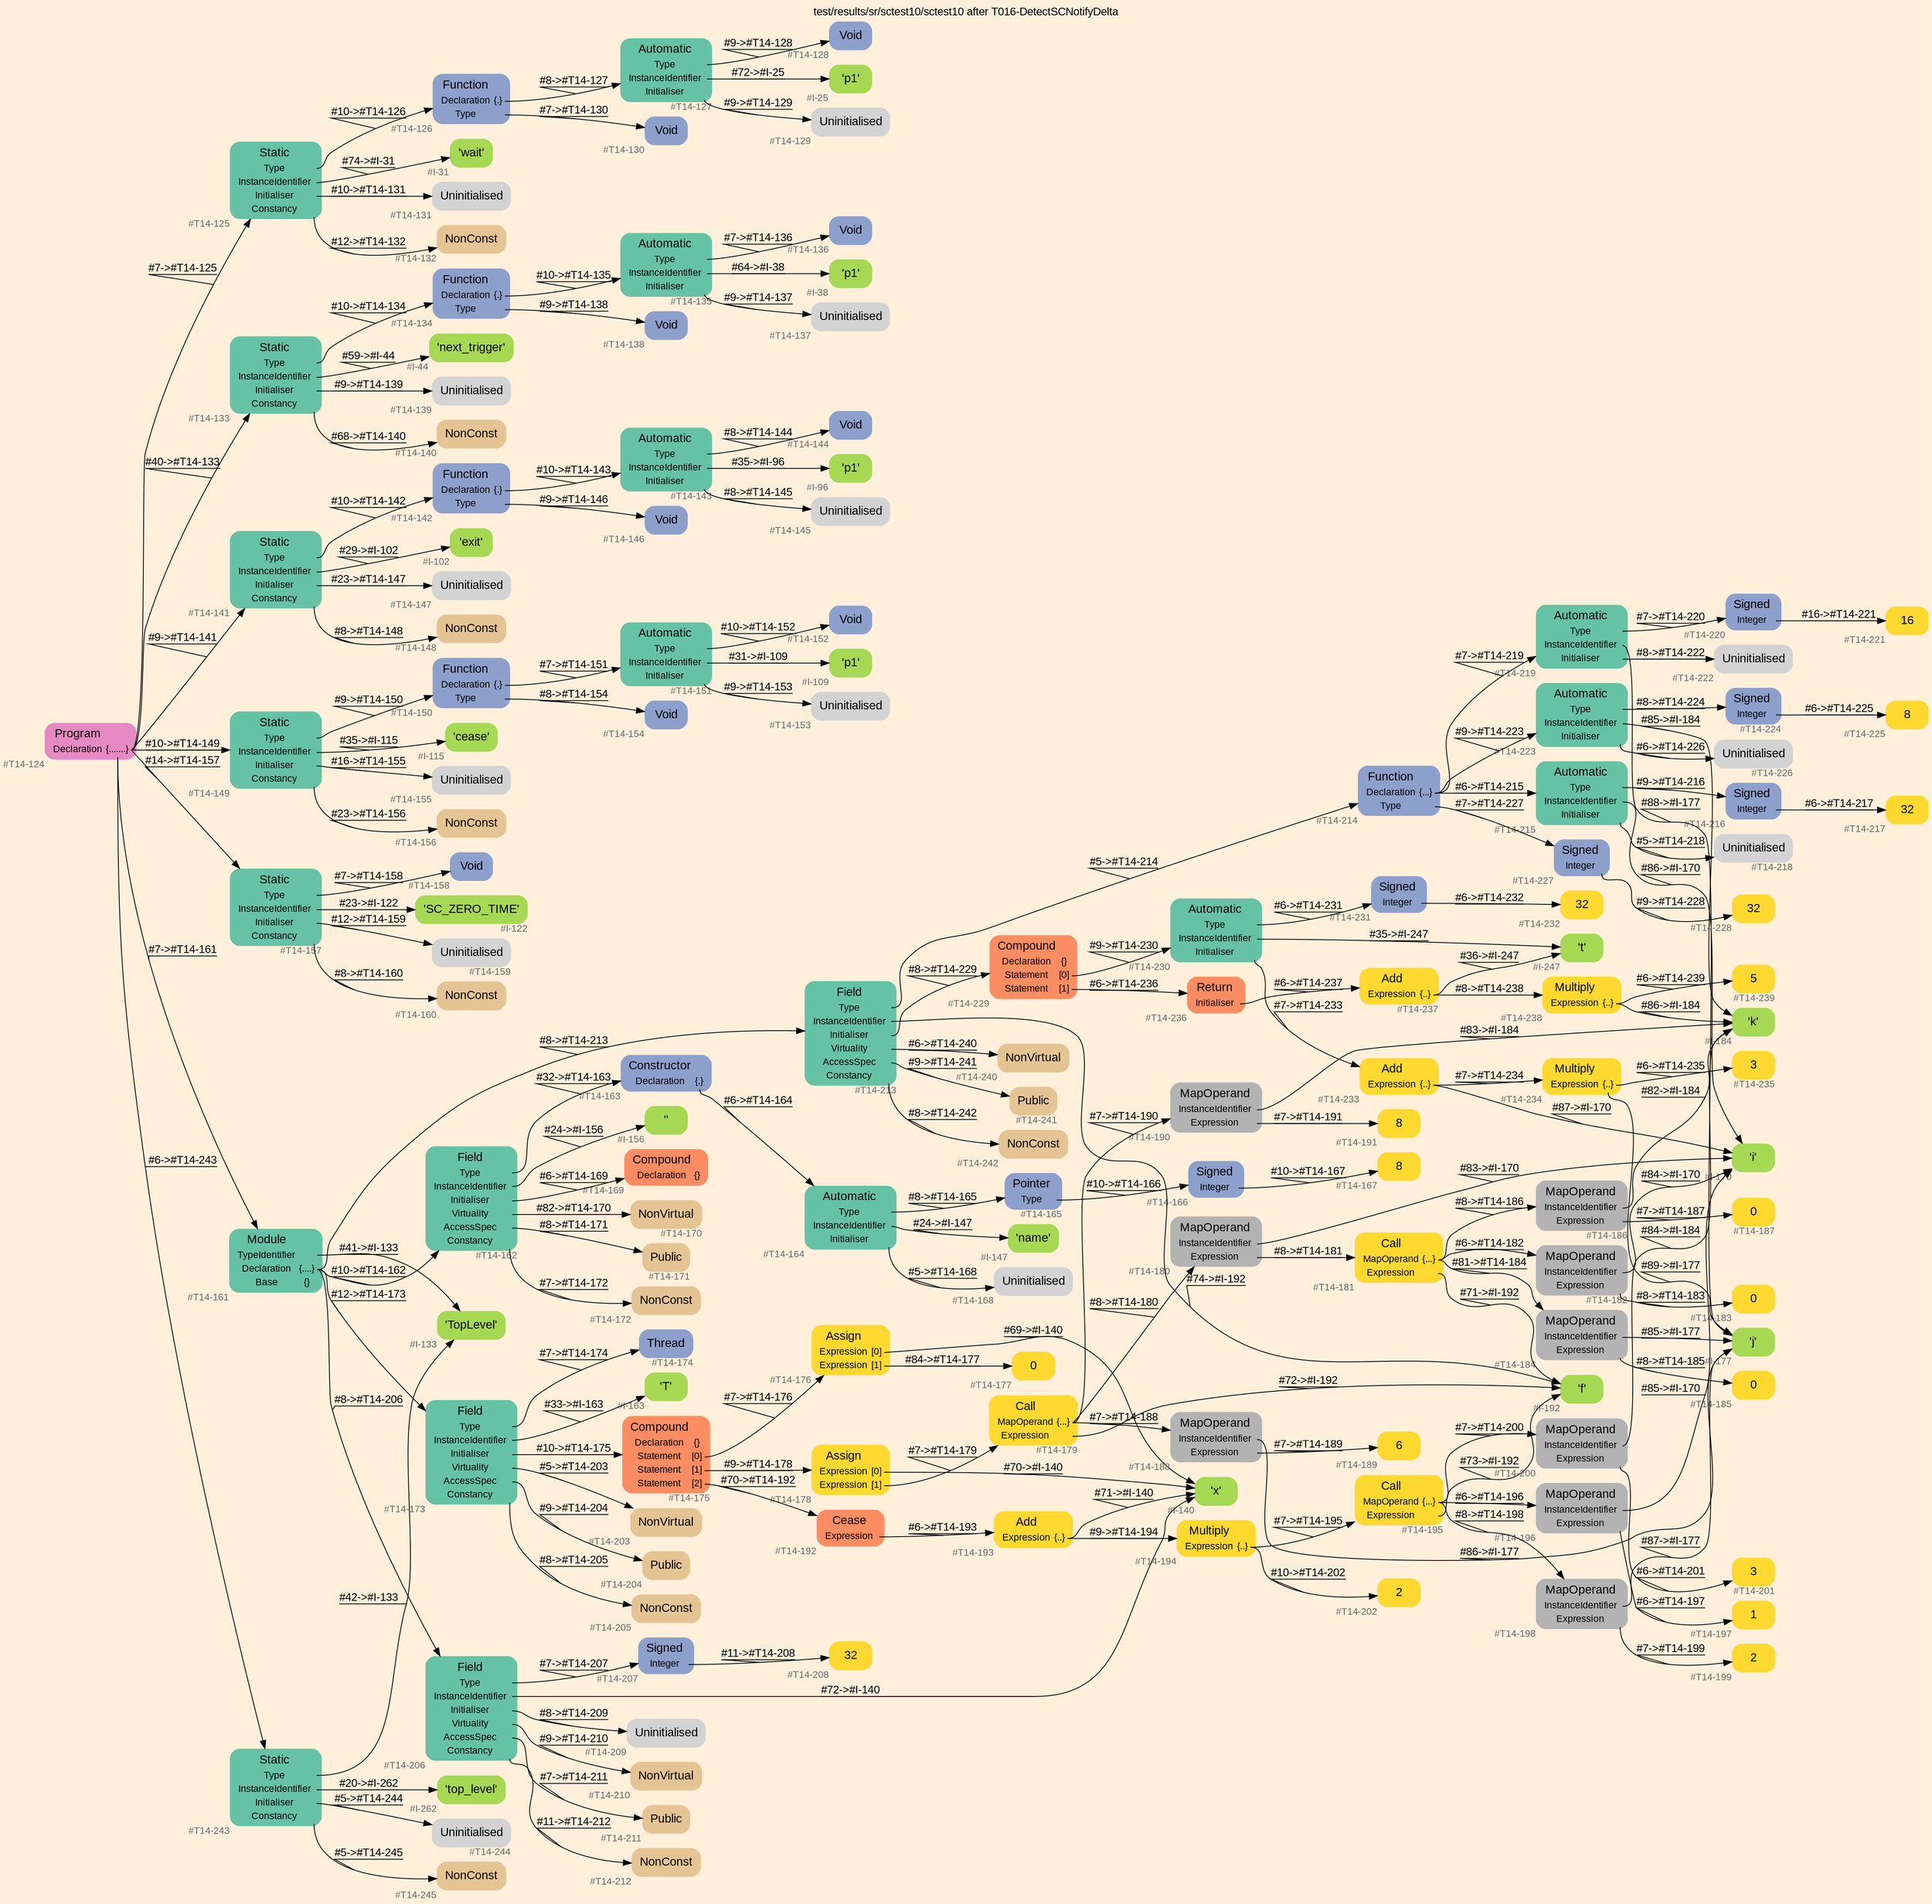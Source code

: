 digraph "test/results/sr/sctest10/sctest10 after T016-DetectSCNotifyDelta" {
label = "test/results/sr/sctest10/sctest10 after T016-DetectSCNotifyDelta"
labelloc = t
graph [
    rankdir = "LR"
    ranksep = 0.3
    bgcolor = antiquewhite1
    color = black
    fontcolor = black
    fontname = "Arial"
];
node [
    fontname = "Arial"
];
edge [
    fontname = "Arial"
];

// -------------------- node figure --------------------
// -------- block #T14-124 ----------
"#T14-124" [
    fillcolor = "/set28/4"
    xlabel = "#T14-124"
    fontsize = "12"
    fontcolor = grey40
    shape = "plaintext"
    label = <<TABLE BORDER="0" CELLBORDER="0" CELLSPACING="0">
     <TR><TD><FONT COLOR="black" POINT-SIZE="15">Program</FONT></TD></TR>
     <TR><TD><FONT COLOR="black" POINT-SIZE="12">Declaration</FONT></TD><TD PORT="port0"><FONT COLOR="black" POINT-SIZE="12">{.......}</FONT></TD></TR>
    </TABLE>>
    style = "rounded,filled"
];

// -------- block #T14-125 ----------
"#T14-125" [
    fillcolor = "/set28/1"
    xlabel = "#T14-125"
    fontsize = "12"
    fontcolor = grey40
    shape = "plaintext"
    label = <<TABLE BORDER="0" CELLBORDER="0" CELLSPACING="0">
     <TR><TD><FONT COLOR="black" POINT-SIZE="15">Static</FONT></TD></TR>
     <TR><TD><FONT COLOR="black" POINT-SIZE="12">Type</FONT></TD><TD PORT="port0"></TD></TR>
     <TR><TD><FONT COLOR="black" POINT-SIZE="12">InstanceIdentifier</FONT></TD><TD PORT="port1"></TD></TR>
     <TR><TD><FONT COLOR="black" POINT-SIZE="12">Initialiser</FONT></TD><TD PORT="port2"></TD></TR>
     <TR><TD><FONT COLOR="black" POINT-SIZE="12">Constancy</FONT></TD><TD PORT="port3"></TD></TR>
    </TABLE>>
    style = "rounded,filled"
];

// -------- block #T14-126 ----------
"#T14-126" [
    fillcolor = "/set28/3"
    xlabel = "#T14-126"
    fontsize = "12"
    fontcolor = grey40
    shape = "plaintext"
    label = <<TABLE BORDER="0" CELLBORDER="0" CELLSPACING="0">
     <TR><TD><FONT COLOR="black" POINT-SIZE="15">Function</FONT></TD></TR>
     <TR><TD><FONT COLOR="black" POINT-SIZE="12">Declaration</FONT></TD><TD PORT="port0"><FONT COLOR="black" POINT-SIZE="12">{.}</FONT></TD></TR>
     <TR><TD><FONT COLOR="black" POINT-SIZE="12">Type</FONT></TD><TD PORT="port1"></TD></TR>
    </TABLE>>
    style = "rounded,filled"
];

// -------- block #T14-127 ----------
"#T14-127" [
    fillcolor = "/set28/1"
    xlabel = "#T14-127"
    fontsize = "12"
    fontcolor = grey40
    shape = "plaintext"
    label = <<TABLE BORDER="0" CELLBORDER="0" CELLSPACING="0">
     <TR><TD><FONT COLOR="black" POINT-SIZE="15">Automatic</FONT></TD></TR>
     <TR><TD><FONT COLOR="black" POINT-SIZE="12">Type</FONT></TD><TD PORT="port0"></TD></TR>
     <TR><TD><FONT COLOR="black" POINT-SIZE="12">InstanceIdentifier</FONT></TD><TD PORT="port1"></TD></TR>
     <TR><TD><FONT COLOR="black" POINT-SIZE="12">Initialiser</FONT></TD><TD PORT="port2"></TD></TR>
    </TABLE>>
    style = "rounded,filled"
];

// -------- block #T14-128 ----------
"#T14-128" [
    fillcolor = "/set28/3"
    xlabel = "#T14-128"
    fontsize = "12"
    fontcolor = grey40
    shape = "plaintext"
    label = <<TABLE BORDER="0" CELLBORDER="0" CELLSPACING="0">
     <TR><TD><FONT COLOR="black" POINT-SIZE="15">Void</FONT></TD></TR>
    </TABLE>>
    style = "rounded,filled"
];

// -------- block #I-25 ----------
"#I-25" [
    fillcolor = "/set28/5"
    xlabel = "#I-25"
    fontsize = "12"
    fontcolor = grey40
    shape = "plaintext"
    label = <<TABLE BORDER="0" CELLBORDER="0" CELLSPACING="0">
     <TR><TD><FONT COLOR="black" POINT-SIZE="15">'p1'</FONT></TD></TR>
    </TABLE>>
    style = "rounded,filled"
];

// -------- block #T14-129 ----------
"#T14-129" [
    xlabel = "#T14-129"
    fontsize = "12"
    fontcolor = grey40
    shape = "plaintext"
    label = <<TABLE BORDER="0" CELLBORDER="0" CELLSPACING="0">
     <TR><TD><FONT COLOR="black" POINT-SIZE="15">Uninitialised</FONT></TD></TR>
    </TABLE>>
    style = "rounded,filled"
];

// -------- block #T14-130 ----------
"#T14-130" [
    fillcolor = "/set28/3"
    xlabel = "#T14-130"
    fontsize = "12"
    fontcolor = grey40
    shape = "plaintext"
    label = <<TABLE BORDER="0" CELLBORDER="0" CELLSPACING="0">
     <TR><TD><FONT COLOR="black" POINT-SIZE="15">Void</FONT></TD></TR>
    </TABLE>>
    style = "rounded,filled"
];

// -------- block #I-31 ----------
"#I-31" [
    fillcolor = "/set28/5"
    xlabel = "#I-31"
    fontsize = "12"
    fontcolor = grey40
    shape = "plaintext"
    label = <<TABLE BORDER="0" CELLBORDER="0" CELLSPACING="0">
     <TR><TD><FONT COLOR="black" POINT-SIZE="15">'wait'</FONT></TD></TR>
    </TABLE>>
    style = "rounded,filled"
];

// -------- block #T14-131 ----------
"#T14-131" [
    xlabel = "#T14-131"
    fontsize = "12"
    fontcolor = grey40
    shape = "plaintext"
    label = <<TABLE BORDER="0" CELLBORDER="0" CELLSPACING="0">
     <TR><TD><FONT COLOR="black" POINT-SIZE="15">Uninitialised</FONT></TD></TR>
    </TABLE>>
    style = "rounded,filled"
];

// -------- block #T14-132 ----------
"#T14-132" [
    fillcolor = "/set28/7"
    xlabel = "#T14-132"
    fontsize = "12"
    fontcolor = grey40
    shape = "plaintext"
    label = <<TABLE BORDER="0" CELLBORDER="0" CELLSPACING="0">
     <TR><TD><FONT COLOR="black" POINT-SIZE="15">NonConst</FONT></TD></TR>
    </TABLE>>
    style = "rounded,filled"
];

// -------- block #T14-133 ----------
"#T14-133" [
    fillcolor = "/set28/1"
    xlabel = "#T14-133"
    fontsize = "12"
    fontcolor = grey40
    shape = "plaintext"
    label = <<TABLE BORDER="0" CELLBORDER="0" CELLSPACING="0">
     <TR><TD><FONT COLOR="black" POINT-SIZE="15">Static</FONT></TD></TR>
     <TR><TD><FONT COLOR="black" POINT-SIZE="12">Type</FONT></TD><TD PORT="port0"></TD></TR>
     <TR><TD><FONT COLOR="black" POINT-SIZE="12">InstanceIdentifier</FONT></TD><TD PORT="port1"></TD></TR>
     <TR><TD><FONT COLOR="black" POINT-SIZE="12">Initialiser</FONT></TD><TD PORT="port2"></TD></TR>
     <TR><TD><FONT COLOR="black" POINT-SIZE="12">Constancy</FONT></TD><TD PORT="port3"></TD></TR>
    </TABLE>>
    style = "rounded,filled"
];

// -------- block #T14-134 ----------
"#T14-134" [
    fillcolor = "/set28/3"
    xlabel = "#T14-134"
    fontsize = "12"
    fontcolor = grey40
    shape = "plaintext"
    label = <<TABLE BORDER="0" CELLBORDER="0" CELLSPACING="0">
     <TR><TD><FONT COLOR="black" POINT-SIZE="15">Function</FONT></TD></TR>
     <TR><TD><FONT COLOR="black" POINT-SIZE="12">Declaration</FONT></TD><TD PORT="port0"><FONT COLOR="black" POINT-SIZE="12">{.}</FONT></TD></TR>
     <TR><TD><FONT COLOR="black" POINT-SIZE="12">Type</FONT></TD><TD PORT="port1"></TD></TR>
    </TABLE>>
    style = "rounded,filled"
];

// -------- block #T14-135 ----------
"#T14-135" [
    fillcolor = "/set28/1"
    xlabel = "#T14-135"
    fontsize = "12"
    fontcolor = grey40
    shape = "plaintext"
    label = <<TABLE BORDER="0" CELLBORDER="0" CELLSPACING="0">
     <TR><TD><FONT COLOR="black" POINT-SIZE="15">Automatic</FONT></TD></TR>
     <TR><TD><FONT COLOR="black" POINT-SIZE="12">Type</FONT></TD><TD PORT="port0"></TD></TR>
     <TR><TD><FONT COLOR="black" POINT-SIZE="12">InstanceIdentifier</FONT></TD><TD PORT="port1"></TD></TR>
     <TR><TD><FONT COLOR="black" POINT-SIZE="12">Initialiser</FONT></TD><TD PORT="port2"></TD></TR>
    </TABLE>>
    style = "rounded,filled"
];

// -------- block #T14-136 ----------
"#T14-136" [
    fillcolor = "/set28/3"
    xlabel = "#T14-136"
    fontsize = "12"
    fontcolor = grey40
    shape = "plaintext"
    label = <<TABLE BORDER="0" CELLBORDER="0" CELLSPACING="0">
     <TR><TD><FONT COLOR="black" POINT-SIZE="15">Void</FONT></TD></TR>
    </TABLE>>
    style = "rounded,filled"
];

// -------- block #I-38 ----------
"#I-38" [
    fillcolor = "/set28/5"
    xlabel = "#I-38"
    fontsize = "12"
    fontcolor = grey40
    shape = "plaintext"
    label = <<TABLE BORDER="0" CELLBORDER="0" CELLSPACING="0">
     <TR><TD><FONT COLOR="black" POINT-SIZE="15">'p1'</FONT></TD></TR>
    </TABLE>>
    style = "rounded,filled"
];

// -------- block #T14-137 ----------
"#T14-137" [
    xlabel = "#T14-137"
    fontsize = "12"
    fontcolor = grey40
    shape = "plaintext"
    label = <<TABLE BORDER="0" CELLBORDER="0" CELLSPACING="0">
     <TR><TD><FONT COLOR="black" POINT-SIZE="15">Uninitialised</FONT></TD></TR>
    </TABLE>>
    style = "rounded,filled"
];

// -------- block #T14-138 ----------
"#T14-138" [
    fillcolor = "/set28/3"
    xlabel = "#T14-138"
    fontsize = "12"
    fontcolor = grey40
    shape = "plaintext"
    label = <<TABLE BORDER="0" CELLBORDER="0" CELLSPACING="0">
     <TR><TD><FONT COLOR="black" POINT-SIZE="15">Void</FONT></TD></TR>
    </TABLE>>
    style = "rounded,filled"
];

// -------- block #I-44 ----------
"#I-44" [
    fillcolor = "/set28/5"
    xlabel = "#I-44"
    fontsize = "12"
    fontcolor = grey40
    shape = "plaintext"
    label = <<TABLE BORDER="0" CELLBORDER="0" CELLSPACING="0">
     <TR><TD><FONT COLOR="black" POINT-SIZE="15">'next_trigger'</FONT></TD></TR>
    </TABLE>>
    style = "rounded,filled"
];

// -------- block #T14-139 ----------
"#T14-139" [
    xlabel = "#T14-139"
    fontsize = "12"
    fontcolor = grey40
    shape = "plaintext"
    label = <<TABLE BORDER="0" CELLBORDER="0" CELLSPACING="0">
     <TR><TD><FONT COLOR="black" POINT-SIZE="15">Uninitialised</FONT></TD></TR>
    </TABLE>>
    style = "rounded,filled"
];

// -------- block #T14-140 ----------
"#T14-140" [
    fillcolor = "/set28/7"
    xlabel = "#T14-140"
    fontsize = "12"
    fontcolor = grey40
    shape = "plaintext"
    label = <<TABLE BORDER="0" CELLBORDER="0" CELLSPACING="0">
     <TR><TD><FONT COLOR="black" POINT-SIZE="15">NonConst</FONT></TD></TR>
    </TABLE>>
    style = "rounded,filled"
];

// -------- block #T14-141 ----------
"#T14-141" [
    fillcolor = "/set28/1"
    xlabel = "#T14-141"
    fontsize = "12"
    fontcolor = grey40
    shape = "plaintext"
    label = <<TABLE BORDER="0" CELLBORDER="0" CELLSPACING="0">
     <TR><TD><FONT COLOR="black" POINT-SIZE="15">Static</FONT></TD></TR>
     <TR><TD><FONT COLOR="black" POINT-SIZE="12">Type</FONT></TD><TD PORT="port0"></TD></TR>
     <TR><TD><FONT COLOR="black" POINT-SIZE="12">InstanceIdentifier</FONT></TD><TD PORT="port1"></TD></TR>
     <TR><TD><FONT COLOR="black" POINT-SIZE="12">Initialiser</FONT></TD><TD PORT="port2"></TD></TR>
     <TR><TD><FONT COLOR="black" POINT-SIZE="12">Constancy</FONT></TD><TD PORT="port3"></TD></TR>
    </TABLE>>
    style = "rounded,filled"
];

// -------- block #T14-142 ----------
"#T14-142" [
    fillcolor = "/set28/3"
    xlabel = "#T14-142"
    fontsize = "12"
    fontcolor = grey40
    shape = "plaintext"
    label = <<TABLE BORDER="0" CELLBORDER="0" CELLSPACING="0">
     <TR><TD><FONT COLOR="black" POINT-SIZE="15">Function</FONT></TD></TR>
     <TR><TD><FONT COLOR="black" POINT-SIZE="12">Declaration</FONT></TD><TD PORT="port0"><FONT COLOR="black" POINT-SIZE="12">{.}</FONT></TD></TR>
     <TR><TD><FONT COLOR="black" POINT-SIZE="12">Type</FONT></TD><TD PORT="port1"></TD></TR>
    </TABLE>>
    style = "rounded,filled"
];

// -------- block #T14-143 ----------
"#T14-143" [
    fillcolor = "/set28/1"
    xlabel = "#T14-143"
    fontsize = "12"
    fontcolor = grey40
    shape = "plaintext"
    label = <<TABLE BORDER="0" CELLBORDER="0" CELLSPACING="0">
     <TR><TD><FONT COLOR="black" POINT-SIZE="15">Automatic</FONT></TD></TR>
     <TR><TD><FONT COLOR="black" POINT-SIZE="12">Type</FONT></TD><TD PORT="port0"></TD></TR>
     <TR><TD><FONT COLOR="black" POINT-SIZE="12">InstanceIdentifier</FONT></TD><TD PORT="port1"></TD></TR>
     <TR><TD><FONT COLOR="black" POINT-SIZE="12">Initialiser</FONT></TD><TD PORT="port2"></TD></TR>
    </TABLE>>
    style = "rounded,filled"
];

// -------- block #T14-144 ----------
"#T14-144" [
    fillcolor = "/set28/3"
    xlabel = "#T14-144"
    fontsize = "12"
    fontcolor = grey40
    shape = "plaintext"
    label = <<TABLE BORDER="0" CELLBORDER="0" CELLSPACING="0">
     <TR><TD><FONT COLOR="black" POINT-SIZE="15">Void</FONT></TD></TR>
    </TABLE>>
    style = "rounded,filled"
];

// -------- block #I-96 ----------
"#I-96" [
    fillcolor = "/set28/5"
    xlabel = "#I-96"
    fontsize = "12"
    fontcolor = grey40
    shape = "plaintext"
    label = <<TABLE BORDER="0" CELLBORDER="0" CELLSPACING="0">
     <TR><TD><FONT COLOR="black" POINT-SIZE="15">'p1'</FONT></TD></TR>
    </TABLE>>
    style = "rounded,filled"
];

// -------- block #T14-145 ----------
"#T14-145" [
    xlabel = "#T14-145"
    fontsize = "12"
    fontcolor = grey40
    shape = "plaintext"
    label = <<TABLE BORDER="0" CELLBORDER="0" CELLSPACING="0">
     <TR><TD><FONT COLOR="black" POINT-SIZE="15">Uninitialised</FONT></TD></TR>
    </TABLE>>
    style = "rounded,filled"
];

// -------- block #T14-146 ----------
"#T14-146" [
    fillcolor = "/set28/3"
    xlabel = "#T14-146"
    fontsize = "12"
    fontcolor = grey40
    shape = "plaintext"
    label = <<TABLE BORDER="0" CELLBORDER="0" CELLSPACING="0">
     <TR><TD><FONT COLOR="black" POINT-SIZE="15">Void</FONT></TD></TR>
    </TABLE>>
    style = "rounded,filled"
];

// -------- block #I-102 ----------
"#I-102" [
    fillcolor = "/set28/5"
    xlabel = "#I-102"
    fontsize = "12"
    fontcolor = grey40
    shape = "plaintext"
    label = <<TABLE BORDER="0" CELLBORDER="0" CELLSPACING="0">
     <TR><TD><FONT COLOR="black" POINT-SIZE="15">'exit'</FONT></TD></TR>
    </TABLE>>
    style = "rounded,filled"
];

// -------- block #T14-147 ----------
"#T14-147" [
    xlabel = "#T14-147"
    fontsize = "12"
    fontcolor = grey40
    shape = "plaintext"
    label = <<TABLE BORDER="0" CELLBORDER="0" CELLSPACING="0">
     <TR><TD><FONT COLOR="black" POINT-SIZE="15">Uninitialised</FONT></TD></TR>
    </TABLE>>
    style = "rounded,filled"
];

// -------- block #T14-148 ----------
"#T14-148" [
    fillcolor = "/set28/7"
    xlabel = "#T14-148"
    fontsize = "12"
    fontcolor = grey40
    shape = "plaintext"
    label = <<TABLE BORDER="0" CELLBORDER="0" CELLSPACING="0">
     <TR><TD><FONT COLOR="black" POINT-SIZE="15">NonConst</FONT></TD></TR>
    </TABLE>>
    style = "rounded,filled"
];

// -------- block #T14-149 ----------
"#T14-149" [
    fillcolor = "/set28/1"
    xlabel = "#T14-149"
    fontsize = "12"
    fontcolor = grey40
    shape = "plaintext"
    label = <<TABLE BORDER="0" CELLBORDER="0" CELLSPACING="0">
     <TR><TD><FONT COLOR="black" POINT-SIZE="15">Static</FONT></TD></TR>
     <TR><TD><FONT COLOR="black" POINT-SIZE="12">Type</FONT></TD><TD PORT="port0"></TD></TR>
     <TR><TD><FONT COLOR="black" POINT-SIZE="12">InstanceIdentifier</FONT></TD><TD PORT="port1"></TD></TR>
     <TR><TD><FONT COLOR="black" POINT-SIZE="12">Initialiser</FONT></TD><TD PORT="port2"></TD></TR>
     <TR><TD><FONT COLOR="black" POINT-SIZE="12">Constancy</FONT></TD><TD PORT="port3"></TD></TR>
    </TABLE>>
    style = "rounded,filled"
];

// -------- block #T14-150 ----------
"#T14-150" [
    fillcolor = "/set28/3"
    xlabel = "#T14-150"
    fontsize = "12"
    fontcolor = grey40
    shape = "plaintext"
    label = <<TABLE BORDER="0" CELLBORDER="0" CELLSPACING="0">
     <TR><TD><FONT COLOR="black" POINT-SIZE="15">Function</FONT></TD></TR>
     <TR><TD><FONT COLOR="black" POINT-SIZE="12">Declaration</FONT></TD><TD PORT="port0"><FONT COLOR="black" POINT-SIZE="12">{.}</FONT></TD></TR>
     <TR><TD><FONT COLOR="black" POINT-SIZE="12">Type</FONT></TD><TD PORT="port1"></TD></TR>
    </TABLE>>
    style = "rounded,filled"
];

// -------- block #T14-151 ----------
"#T14-151" [
    fillcolor = "/set28/1"
    xlabel = "#T14-151"
    fontsize = "12"
    fontcolor = grey40
    shape = "plaintext"
    label = <<TABLE BORDER="0" CELLBORDER="0" CELLSPACING="0">
     <TR><TD><FONT COLOR="black" POINT-SIZE="15">Automatic</FONT></TD></TR>
     <TR><TD><FONT COLOR="black" POINT-SIZE="12">Type</FONT></TD><TD PORT="port0"></TD></TR>
     <TR><TD><FONT COLOR="black" POINT-SIZE="12">InstanceIdentifier</FONT></TD><TD PORT="port1"></TD></TR>
     <TR><TD><FONT COLOR="black" POINT-SIZE="12">Initialiser</FONT></TD><TD PORT="port2"></TD></TR>
    </TABLE>>
    style = "rounded,filled"
];

// -------- block #T14-152 ----------
"#T14-152" [
    fillcolor = "/set28/3"
    xlabel = "#T14-152"
    fontsize = "12"
    fontcolor = grey40
    shape = "plaintext"
    label = <<TABLE BORDER="0" CELLBORDER="0" CELLSPACING="0">
     <TR><TD><FONT COLOR="black" POINT-SIZE="15">Void</FONT></TD></TR>
    </TABLE>>
    style = "rounded,filled"
];

// -------- block #I-109 ----------
"#I-109" [
    fillcolor = "/set28/5"
    xlabel = "#I-109"
    fontsize = "12"
    fontcolor = grey40
    shape = "plaintext"
    label = <<TABLE BORDER="0" CELLBORDER="0" CELLSPACING="0">
     <TR><TD><FONT COLOR="black" POINT-SIZE="15">'p1'</FONT></TD></TR>
    </TABLE>>
    style = "rounded,filled"
];

// -------- block #T14-153 ----------
"#T14-153" [
    xlabel = "#T14-153"
    fontsize = "12"
    fontcolor = grey40
    shape = "plaintext"
    label = <<TABLE BORDER="0" CELLBORDER="0" CELLSPACING="0">
     <TR><TD><FONT COLOR="black" POINT-SIZE="15">Uninitialised</FONT></TD></TR>
    </TABLE>>
    style = "rounded,filled"
];

// -------- block #T14-154 ----------
"#T14-154" [
    fillcolor = "/set28/3"
    xlabel = "#T14-154"
    fontsize = "12"
    fontcolor = grey40
    shape = "plaintext"
    label = <<TABLE BORDER="0" CELLBORDER="0" CELLSPACING="0">
     <TR><TD><FONT COLOR="black" POINT-SIZE="15">Void</FONT></TD></TR>
    </TABLE>>
    style = "rounded,filled"
];

// -------- block #I-115 ----------
"#I-115" [
    fillcolor = "/set28/5"
    xlabel = "#I-115"
    fontsize = "12"
    fontcolor = grey40
    shape = "plaintext"
    label = <<TABLE BORDER="0" CELLBORDER="0" CELLSPACING="0">
     <TR><TD><FONT COLOR="black" POINT-SIZE="15">'cease'</FONT></TD></TR>
    </TABLE>>
    style = "rounded,filled"
];

// -------- block #T14-155 ----------
"#T14-155" [
    xlabel = "#T14-155"
    fontsize = "12"
    fontcolor = grey40
    shape = "plaintext"
    label = <<TABLE BORDER="0" CELLBORDER="0" CELLSPACING="0">
     <TR><TD><FONT COLOR="black" POINT-SIZE="15">Uninitialised</FONT></TD></TR>
    </TABLE>>
    style = "rounded,filled"
];

// -------- block #T14-156 ----------
"#T14-156" [
    fillcolor = "/set28/7"
    xlabel = "#T14-156"
    fontsize = "12"
    fontcolor = grey40
    shape = "plaintext"
    label = <<TABLE BORDER="0" CELLBORDER="0" CELLSPACING="0">
     <TR><TD><FONT COLOR="black" POINT-SIZE="15">NonConst</FONT></TD></TR>
    </TABLE>>
    style = "rounded,filled"
];

// -------- block #T14-157 ----------
"#T14-157" [
    fillcolor = "/set28/1"
    xlabel = "#T14-157"
    fontsize = "12"
    fontcolor = grey40
    shape = "plaintext"
    label = <<TABLE BORDER="0" CELLBORDER="0" CELLSPACING="0">
     <TR><TD><FONT COLOR="black" POINT-SIZE="15">Static</FONT></TD></TR>
     <TR><TD><FONT COLOR="black" POINT-SIZE="12">Type</FONT></TD><TD PORT="port0"></TD></TR>
     <TR><TD><FONT COLOR="black" POINT-SIZE="12">InstanceIdentifier</FONT></TD><TD PORT="port1"></TD></TR>
     <TR><TD><FONT COLOR="black" POINT-SIZE="12">Initialiser</FONT></TD><TD PORT="port2"></TD></TR>
     <TR><TD><FONT COLOR="black" POINT-SIZE="12">Constancy</FONT></TD><TD PORT="port3"></TD></TR>
    </TABLE>>
    style = "rounded,filled"
];

// -------- block #T14-158 ----------
"#T14-158" [
    fillcolor = "/set28/3"
    xlabel = "#T14-158"
    fontsize = "12"
    fontcolor = grey40
    shape = "plaintext"
    label = <<TABLE BORDER="0" CELLBORDER="0" CELLSPACING="0">
     <TR><TD><FONT COLOR="black" POINT-SIZE="15">Void</FONT></TD></TR>
    </TABLE>>
    style = "rounded,filled"
];

// -------- block #I-122 ----------
"#I-122" [
    fillcolor = "/set28/5"
    xlabel = "#I-122"
    fontsize = "12"
    fontcolor = grey40
    shape = "plaintext"
    label = <<TABLE BORDER="0" CELLBORDER="0" CELLSPACING="0">
     <TR><TD><FONT COLOR="black" POINT-SIZE="15">'SC_ZERO_TIME'</FONT></TD></TR>
    </TABLE>>
    style = "rounded,filled"
];

// -------- block #T14-159 ----------
"#T14-159" [
    xlabel = "#T14-159"
    fontsize = "12"
    fontcolor = grey40
    shape = "plaintext"
    label = <<TABLE BORDER="0" CELLBORDER="0" CELLSPACING="0">
     <TR><TD><FONT COLOR="black" POINT-SIZE="15">Uninitialised</FONT></TD></TR>
    </TABLE>>
    style = "rounded,filled"
];

// -------- block #T14-160 ----------
"#T14-160" [
    fillcolor = "/set28/7"
    xlabel = "#T14-160"
    fontsize = "12"
    fontcolor = grey40
    shape = "plaintext"
    label = <<TABLE BORDER="0" CELLBORDER="0" CELLSPACING="0">
     <TR><TD><FONT COLOR="black" POINT-SIZE="15">NonConst</FONT></TD></TR>
    </TABLE>>
    style = "rounded,filled"
];

// -------- block #T14-161 ----------
"#T14-161" [
    fillcolor = "/set28/1"
    xlabel = "#T14-161"
    fontsize = "12"
    fontcolor = grey40
    shape = "plaintext"
    label = <<TABLE BORDER="0" CELLBORDER="0" CELLSPACING="0">
     <TR><TD><FONT COLOR="black" POINT-SIZE="15">Module</FONT></TD></TR>
     <TR><TD><FONT COLOR="black" POINT-SIZE="12">TypeIdentifier</FONT></TD><TD PORT="port0"></TD></TR>
     <TR><TD><FONT COLOR="black" POINT-SIZE="12">Declaration</FONT></TD><TD PORT="port1"><FONT COLOR="black" POINT-SIZE="12">{....}</FONT></TD></TR>
     <TR><TD><FONT COLOR="black" POINT-SIZE="12">Base</FONT></TD><TD PORT="port2"><FONT COLOR="black" POINT-SIZE="12">{}</FONT></TD></TR>
    </TABLE>>
    style = "rounded,filled"
];

// -------- block #I-133 ----------
"#I-133" [
    fillcolor = "/set28/5"
    xlabel = "#I-133"
    fontsize = "12"
    fontcolor = grey40
    shape = "plaintext"
    label = <<TABLE BORDER="0" CELLBORDER="0" CELLSPACING="0">
     <TR><TD><FONT COLOR="black" POINT-SIZE="15">'TopLevel'</FONT></TD></TR>
    </TABLE>>
    style = "rounded,filled"
];

// -------- block #T14-162 ----------
"#T14-162" [
    fillcolor = "/set28/1"
    xlabel = "#T14-162"
    fontsize = "12"
    fontcolor = grey40
    shape = "plaintext"
    label = <<TABLE BORDER="0" CELLBORDER="0" CELLSPACING="0">
     <TR><TD><FONT COLOR="black" POINT-SIZE="15">Field</FONT></TD></TR>
     <TR><TD><FONT COLOR="black" POINT-SIZE="12">Type</FONT></TD><TD PORT="port0"></TD></TR>
     <TR><TD><FONT COLOR="black" POINT-SIZE="12">InstanceIdentifier</FONT></TD><TD PORT="port1"></TD></TR>
     <TR><TD><FONT COLOR="black" POINT-SIZE="12">Initialiser</FONT></TD><TD PORT="port2"></TD></TR>
     <TR><TD><FONT COLOR="black" POINT-SIZE="12">Virtuality</FONT></TD><TD PORT="port3"></TD></TR>
     <TR><TD><FONT COLOR="black" POINT-SIZE="12">AccessSpec</FONT></TD><TD PORT="port4"></TD></TR>
     <TR><TD><FONT COLOR="black" POINT-SIZE="12">Constancy</FONT></TD><TD PORT="port5"></TD></TR>
    </TABLE>>
    style = "rounded,filled"
];

// -------- block #T14-163 ----------
"#T14-163" [
    fillcolor = "/set28/3"
    xlabel = "#T14-163"
    fontsize = "12"
    fontcolor = grey40
    shape = "plaintext"
    label = <<TABLE BORDER="0" CELLBORDER="0" CELLSPACING="0">
     <TR><TD><FONT COLOR="black" POINT-SIZE="15">Constructor</FONT></TD></TR>
     <TR><TD><FONT COLOR="black" POINT-SIZE="12">Declaration</FONT></TD><TD PORT="port0"><FONT COLOR="black" POINT-SIZE="12">{.}</FONT></TD></TR>
    </TABLE>>
    style = "rounded,filled"
];

// -------- block #T14-164 ----------
"#T14-164" [
    fillcolor = "/set28/1"
    xlabel = "#T14-164"
    fontsize = "12"
    fontcolor = grey40
    shape = "plaintext"
    label = <<TABLE BORDER="0" CELLBORDER="0" CELLSPACING="0">
     <TR><TD><FONT COLOR="black" POINT-SIZE="15">Automatic</FONT></TD></TR>
     <TR><TD><FONT COLOR="black" POINT-SIZE="12">Type</FONT></TD><TD PORT="port0"></TD></TR>
     <TR><TD><FONT COLOR="black" POINT-SIZE="12">InstanceIdentifier</FONT></TD><TD PORT="port1"></TD></TR>
     <TR><TD><FONT COLOR="black" POINT-SIZE="12">Initialiser</FONT></TD><TD PORT="port2"></TD></TR>
    </TABLE>>
    style = "rounded,filled"
];

// -------- block #T14-165 ----------
"#T14-165" [
    fillcolor = "/set28/3"
    xlabel = "#T14-165"
    fontsize = "12"
    fontcolor = grey40
    shape = "plaintext"
    label = <<TABLE BORDER="0" CELLBORDER="0" CELLSPACING="0">
     <TR><TD><FONT COLOR="black" POINT-SIZE="15">Pointer</FONT></TD></TR>
     <TR><TD><FONT COLOR="black" POINT-SIZE="12">Type</FONT></TD><TD PORT="port0"></TD></TR>
    </TABLE>>
    style = "rounded,filled"
];

// -------- block #T14-166 ----------
"#T14-166" [
    fillcolor = "/set28/3"
    xlabel = "#T14-166"
    fontsize = "12"
    fontcolor = grey40
    shape = "plaintext"
    label = <<TABLE BORDER="0" CELLBORDER="0" CELLSPACING="0">
     <TR><TD><FONT COLOR="black" POINT-SIZE="15">Signed</FONT></TD></TR>
     <TR><TD><FONT COLOR="black" POINT-SIZE="12">Integer</FONT></TD><TD PORT="port0"></TD></TR>
    </TABLE>>
    style = "rounded,filled"
];

// -------- block #T14-167 ----------
"#T14-167" [
    fillcolor = "/set28/6"
    xlabel = "#T14-167"
    fontsize = "12"
    fontcolor = grey40
    shape = "plaintext"
    label = <<TABLE BORDER="0" CELLBORDER="0" CELLSPACING="0">
     <TR><TD><FONT COLOR="black" POINT-SIZE="15">8</FONT></TD></TR>
    </TABLE>>
    style = "rounded,filled"
];

// -------- block #I-147 ----------
"#I-147" [
    fillcolor = "/set28/5"
    xlabel = "#I-147"
    fontsize = "12"
    fontcolor = grey40
    shape = "plaintext"
    label = <<TABLE BORDER="0" CELLBORDER="0" CELLSPACING="0">
     <TR><TD><FONT COLOR="black" POINT-SIZE="15">'name'</FONT></TD></TR>
    </TABLE>>
    style = "rounded,filled"
];

// -------- block #T14-168 ----------
"#T14-168" [
    xlabel = "#T14-168"
    fontsize = "12"
    fontcolor = grey40
    shape = "plaintext"
    label = <<TABLE BORDER="0" CELLBORDER="0" CELLSPACING="0">
     <TR><TD><FONT COLOR="black" POINT-SIZE="15">Uninitialised</FONT></TD></TR>
    </TABLE>>
    style = "rounded,filled"
];

// -------- block #I-156 ----------
"#I-156" [
    fillcolor = "/set28/5"
    xlabel = "#I-156"
    fontsize = "12"
    fontcolor = grey40
    shape = "plaintext"
    label = <<TABLE BORDER="0" CELLBORDER="0" CELLSPACING="0">
     <TR><TD><FONT COLOR="black" POINT-SIZE="15">''</FONT></TD></TR>
    </TABLE>>
    style = "rounded,filled"
];

// -------- block #T14-169 ----------
"#T14-169" [
    fillcolor = "/set28/2"
    xlabel = "#T14-169"
    fontsize = "12"
    fontcolor = grey40
    shape = "plaintext"
    label = <<TABLE BORDER="0" CELLBORDER="0" CELLSPACING="0">
     <TR><TD><FONT COLOR="black" POINT-SIZE="15">Compound</FONT></TD></TR>
     <TR><TD><FONT COLOR="black" POINT-SIZE="12">Declaration</FONT></TD><TD PORT="port0"><FONT COLOR="black" POINT-SIZE="12">{}</FONT></TD></TR>
    </TABLE>>
    style = "rounded,filled"
];

// -------- block #T14-170 ----------
"#T14-170" [
    fillcolor = "/set28/7"
    xlabel = "#T14-170"
    fontsize = "12"
    fontcolor = grey40
    shape = "plaintext"
    label = <<TABLE BORDER="0" CELLBORDER="0" CELLSPACING="0">
     <TR><TD><FONT COLOR="black" POINT-SIZE="15">NonVirtual</FONT></TD></TR>
    </TABLE>>
    style = "rounded,filled"
];

// -------- block #T14-171 ----------
"#T14-171" [
    fillcolor = "/set28/7"
    xlabel = "#T14-171"
    fontsize = "12"
    fontcolor = grey40
    shape = "plaintext"
    label = <<TABLE BORDER="0" CELLBORDER="0" CELLSPACING="0">
     <TR><TD><FONT COLOR="black" POINT-SIZE="15">Public</FONT></TD></TR>
    </TABLE>>
    style = "rounded,filled"
];

// -------- block #T14-172 ----------
"#T14-172" [
    fillcolor = "/set28/7"
    xlabel = "#T14-172"
    fontsize = "12"
    fontcolor = grey40
    shape = "plaintext"
    label = <<TABLE BORDER="0" CELLBORDER="0" CELLSPACING="0">
     <TR><TD><FONT COLOR="black" POINT-SIZE="15">NonConst</FONT></TD></TR>
    </TABLE>>
    style = "rounded,filled"
];

// -------- block #T14-173 ----------
"#T14-173" [
    fillcolor = "/set28/1"
    xlabel = "#T14-173"
    fontsize = "12"
    fontcolor = grey40
    shape = "plaintext"
    label = <<TABLE BORDER="0" CELLBORDER="0" CELLSPACING="0">
     <TR><TD><FONT COLOR="black" POINT-SIZE="15">Field</FONT></TD></TR>
     <TR><TD><FONT COLOR="black" POINT-SIZE="12">Type</FONT></TD><TD PORT="port0"></TD></TR>
     <TR><TD><FONT COLOR="black" POINT-SIZE="12">InstanceIdentifier</FONT></TD><TD PORT="port1"></TD></TR>
     <TR><TD><FONT COLOR="black" POINT-SIZE="12">Initialiser</FONT></TD><TD PORT="port2"></TD></TR>
     <TR><TD><FONT COLOR="black" POINT-SIZE="12">Virtuality</FONT></TD><TD PORT="port3"></TD></TR>
     <TR><TD><FONT COLOR="black" POINT-SIZE="12">AccessSpec</FONT></TD><TD PORT="port4"></TD></TR>
     <TR><TD><FONT COLOR="black" POINT-SIZE="12">Constancy</FONT></TD><TD PORT="port5"></TD></TR>
    </TABLE>>
    style = "rounded,filled"
];

// -------- block #T14-174 ----------
"#T14-174" [
    fillcolor = "/set28/3"
    xlabel = "#T14-174"
    fontsize = "12"
    fontcolor = grey40
    shape = "plaintext"
    label = <<TABLE BORDER="0" CELLBORDER="0" CELLSPACING="0">
     <TR><TD><FONT COLOR="black" POINT-SIZE="15">Thread</FONT></TD></TR>
    </TABLE>>
    style = "rounded,filled"
];

// -------- block #I-163 ----------
"#I-163" [
    fillcolor = "/set28/5"
    xlabel = "#I-163"
    fontsize = "12"
    fontcolor = grey40
    shape = "plaintext"
    label = <<TABLE BORDER="0" CELLBORDER="0" CELLSPACING="0">
     <TR><TD><FONT COLOR="black" POINT-SIZE="15">'T'</FONT></TD></TR>
    </TABLE>>
    style = "rounded,filled"
];

// -------- block #T14-175 ----------
"#T14-175" [
    fillcolor = "/set28/2"
    xlabel = "#T14-175"
    fontsize = "12"
    fontcolor = grey40
    shape = "plaintext"
    label = <<TABLE BORDER="0" CELLBORDER="0" CELLSPACING="0">
     <TR><TD><FONT COLOR="black" POINT-SIZE="15">Compound</FONT></TD></TR>
     <TR><TD><FONT COLOR="black" POINT-SIZE="12">Declaration</FONT></TD><TD PORT="port0"><FONT COLOR="black" POINT-SIZE="12">{}</FONT></TD></TR>
     <TR><TD><FONT COLOR="black" POINT-SIZE="12">Statement</FONT></TD><TD PORT="port1"><FONT COLOR="black" POINT-SIZE="12">[0]</FONT></TD></TR>
     <TR><TD><FONT COLOR="black" POINT-SIZE="12">Statement</FONT></TD><TD PORT="port2"><FONT COLOR="black" POINT-SIZE="12">[1]</FONT></TD></TR>
     <TR><TD><FONT COLOR="black" POINT-SIZE="12">Statement</FONT></TD><TD PORT="port3"><FONT COLOR="black" POINT-SIZE="12">[2]</FONT></TD></TR>
    </TABLE>>
    style = "rounded,filled"
];

// -------- block #T14-176 ----------
"#T14-176" [
    fillcolor = "/set28/6"
    xlabel = "#T14-176"
    fontsize = "12"
    fontcolor = grey40
    shape = "plaintext"
    label = <<TABLE BORDER="0" CELLBORDER="0" CELLSPACING="0">
     <TR><TD><FONT COLOR="black" POINT-SIZE="15">Assign</FONT></TD></TR>
     <TR><TD><FONT COLOR="black" POINT-SIZE="12">Expression</FONT></TD><TD PORT="port0"><FONT COLOR="black" POINT-SIZE="12">[0]</FONT></TD></TR>
     <TR><TD><FONT COLOR="black" POINT-SIZE="12">Expression</FONT></TD><TD PORT="port1"><FONT COLOR="black" POINT-SIZE="12">[1]</FONT></TD></TR>
    </TABLE>>
    style = "rounded,filled"
];

// -------- block #I-140 ----------
"#I-140" [
    fillcolor = "/set28/5"
    xlabel = "#I-140"
    fontsize = "12"
    fontcolor = grey40
    shape = "plaintext"
    label = <<TABLE BORDER="0" CELLBORDER="0" CELLSPACING="0">
     <TR><TD><FONT COLOR="black" POINT-SIZE="15">'x'</FONT></TD></TR>
    </TABLE>>
    style = "rounded,filled"
];

// -------- block #T14-177 ----------
"#T14-177" [
    fillcolor = "/set28/6"
    xlabel = "#T14-177"
    fontsize = "12"
    fontcolor = grey40
    shape = "plaintext"
    label = <<TABLE BORDER="0" CELLBORDER="0" CELLSPACING="0">
     <TR><TD><FONT COLOR="black" POINT-SIZE="15">0</FONT></TD></TR>
    </TABLE>>
    style = "rounded,filled"
];

// -------- block #T14-178 ----------
"#T14-178" [
    fillcolor = "/set28/6"
    xlabel = "#T14-178"
    fontsize = "12"
    fontcolor = grey40
    shape = "plaintext"
    label = <<TABLE BORDER="0" CELLBORDER="0" CELLSPACING="0">
     <TR><TD><FONT COLOR="black" POINT-SIZE="15">Assign</FONT></TD></TR>
     <TR><TD><FONT COLOR="black" POINT-SIZE="12">Expression</FONT></TD><TD PORT="port0"><FONT COLOR="black" POINT-SIZE="12">[0]</FONT></TD></TR>
     <TR><TD><FONT COLOR="black" POINT-SIZE="12">Expression</FONT></TD><TD PORT="port1"><FONT COLOR="black" POINT-SIZE="12">[1]</FONT></TD></TR>
    </TABLE>>
    style = "rounded,filled"
];

// -------- block #T14-179 ----------
"#T14-179" [
    fillcolor = "/set28/6"
    xlabel = "#T14-179"
    fontsize = "12"
    fontcolor = grey40
    shape = "plaintext"
    label = <<TABLE BORDER="0" CELLBORDER="0" CELLSPACING="0">
     <TR><TD><FONT COLOR="black" POINT-SIZE="15">Call</FONT></TD></TR>
     <TR><TD><FONT COLOR="black" POINT-SIZE="12">MapOperand</FONT></TD><TD PORT="port0"><FONT COLOR="black" POINT-SIZE="12">{...}</FONT></TD></TR>
     <TR><TD><FONT COLOR="black" POINT-SIZE="12">Expression</FONT></TD><TD PORT="port1"></TD></TR>
    </TABLE>>
    style = "rounded,filled"
];

// -------- block #T14-180 ----------
"#T14-180" [
    fillcolor = "/set28/8"
    xlabel = "#T14-180"
    fontsize = "12"
    fontcolor = grey40
    shape = "plaintext"
    label = <<TABLE BORDER="0" CELLBORDER="0" CELLSPACING="0">
     <TR><TD><FONT COLOR="black" POINT-SIZE="15">MapOperand</FONT></TD></TR>
     <TR><TD><FONT COLOR="black" POINT-SIZE="12">InstanceIdentifier</FONT></TD><TD PORT="port0"></TD></TR>
     <TR><TD><FONT COLOR="black" POINT-SIZE="12">Expression</FONT></TD><TD PORT="port1"></TD></TR>
    </TABLE>>
    style = "rounded,filled"
];

// -------- block #I-170 ----------
"#I-170" [
    fillcolor = "/set28/5"
    xlabel = "#I-170"
    fontsize = "12"
    fontcolor = grey40
    shape = "plaintext"
    label = <<TABLE BORDER="0" CELLBORDER="0" CELLSPACING="0">
     <TR><TD><FONT COLOR="black" POINT-SIZE="15">'i'</FONT></TD></TR>
    </TABLE>>
    style = "rounded,filled"
];

// -------- block #T14-181 ----------
"#T14-181" [
    fillcolor = "/set28/6"
    xlabel = "#T14-181"
    fontsize = "12"
    fontcolor = grey40
    shape = "plaintext"
    label = <<TABLE BORDER="0" CELLBORDER="0" CELLSPACING="0">
     <TR><TD><FONT COLOR="black" POINT-SIZE="15">Call</FONT></TD></TR>
     <TR><TD><FONT COLOR="black" POINT-SIZE="12">MapOperand</FONT></TD><TD PORT="port0"><FONT COLOR="black" POINT-SIZE="12">{...}</FONT></TD></TR>
     <TR><TD><FONT COLOR="black" POINT-SIZE="12">Expression</FONT></TD><TD PORT="port1"></TD></TR>
    </TABLE>>
    style = "rounded,filled"
];

// -------- block #T14-182 ----------
"#T14-182" [
    fillcolor = "/set28/8"
    xlabel = "#T14-182"
    fontsize = "12"
    fontcolor = grey40
    shape = "plaintext"
    label = <<TABLE BORDER="0" CELLBORDER="0" CELLSPACING="0">
     <TR><TD><FONT COLOR="black" POINT-SIZE="15">MapOperand</FONT></TD></TR>
     <TR><TD><FONT COLOR="black" POINT-SIZE="12">InstanceIdentifier</FONT></TD><TD PORT="port0"></TD></TR>
     <TR><TD><FONT COLOR="black" POINT-SIZE="12">Expression</FONT></TD><TD PORT="port1"></TD></TR>
    </TABLE>>
    style = "rounded,filled"
];

// -------- block #T14-183 ----------
"#T14-183" [
    fillcolor = "/set28/6"
    xlabel = "#T14-183"
    fontsize = "12"
    fontcolor = grey40
    shape = "plaintext"
    label = <<TABLE BORDER="0" CELLBORDER="0" CELLSPACING="0">
     <TR><TD><FONT COLOR="black" POINT-SIZE="15">0</FONT></TD></TR>
    </TABLE>>
    style = "rounded,filled"
];

// -------- block #T14-184 ----------
"#T14-184" [
    fillcolor = "/set28/8"
    xlabel = "#T14-184"
    fontsize = "12"
    fontcolor = grey40
    shape = "plaintext"
    label = <<TABLE BORDER="0" CELLBORDER="0" CELLSPACING="0">
     <TR><TD><FONT COLOR="black" POINT-SIZE="15">MapOperand</FONT></TD></TR>
     <TR><TD><FONT COLOR="black" POINT-SIZE="12">InstanceIdentifier</FONT></TD><TD PORT="port0"></TD></TR>
     <TR><TD><FONT COLOR="black" POINT-SIZE="12">Expression</FONT></TD><TD PORT="port1"></TD></TR>
    </TABLE>>
    style = "rounded,filled"
];

// -------- block #I-177 ----------
"#I-177" [
    fillcolor = "/set28/5"
    xlabel = "#I-177"
    fontsize = "12"
    fontcolor = grey40
    shape = "plaintext"
    label = <<TABLE BORDER="0" CELLBORDER="0" CELLSPACING="0">
     <TR><TD><FONT COLOR="black" POINT-SIZE="15">'j'</FONT></TD></TR>
    </TABLE>>
    style = "rounded,filled"
];

// -------- block #T14-185 ----------
"#T14-185" [
    fillcolor = "/set28/6"
    xlabel = "#T14-185"
    fontsize = "12"
    fontcolor = grey40
    shape = "plaintext"
    label = <<TABLE BORDER="0" CELLBORDER="0" CELLSPACING="0">
     <TR><TD><FONT COLOR="black" POINT-SIZE="15">0</FONT></TD></TR>
    </TABLE>>
    style = "rounded,filled"
];

// -------- block #T14-186 ----------
"#T14-186" [
    fillcolor = "/set28/8"
    xlabel = "#T14-186"
    fontsize = "12"
    fontcolor = grey40
    shape = "plaintext"
    label = <<TABLE BORDER="0" CELLBORDER="0" CELLSPACING="0">
     <TR><TD><FONT COLOR="black" POINT-SIZE="15">MapOperand</FONT></TD></TR>
     <TR><TD><FONT COLOR="black" POINT-SIZE="12">InstanceIdentifier</FONT></TD><TD PORT="port0"></TD></TR>
     <TR><TD><FONT COLOR="black" POINT-SIZE="12">Expression</FONT></TD><TD PORT="port1"></TD></TR>
    </TABLE>>
    style = "rounded,filled"
];

// -------- block #I-184 ----------
"#I-184" [
    fillcolor = "/set28/5"
    xlabel = "#I-184"
    fontsize = "12"
    fontcolor = grey40
    shape = "plaintext"
    label = <<TABLE BORDER="0" CELLBORDER="0" CELLSPACING="0">
     <TR><TD><FONT COLOR="black" POINT-SIZE="15">'k'</FONT></TD></TR>
    </TABLE>>
    style = "rounded,filled"
];

// -------- block #T14-187 ----------
"#T14-187" [
    fillcolor = "/set28/6"
    xlabel = "#T14-187"
    fontsize = "12"
    fontcolor = grey40
    shape = "plaintext"
    label = <<TABLE BORDER="0" CELLBORDER="0" CELLSPACING="0">
     <TR><TD><FONT COLOR="black" POINT-SIZE="15">0</FONT></TD></TR>
    </TABLE>>
    style = "rounded,filled"
];

// -------- block #I-192 ----------
"#I-192" [
    fillcolor = "/set28/5"
    xlabel = "#I-192"
    fontsize = "12"
    fontcolor = grey40
    shape = "plaintext"
    label = <<TABLE BORDER="0" CELLBORDER="0" CELLSPACING="0">
     <TR><TD><FONT COLOR="black" POINT-SIZE="15">'f'</FONT></TD></TR>
    </TABLE>>
    style = "rounded,filled"
];

// -------- block #T14-188 ----------
"#T14-188" [
    fillcolor = "/set28/8"
    xlabel = "#T14-188"
    fontsize = "12"
    fontcolor = grey40
    shape = "plaintext"
    label = <<TABLE BORDER="0" CELLBORDER="0" CELLSPACING="0">
     <TR><TD><FONT COLOR="black" POINT-SIZE="15">MapOperand</FONT></TD></TR>
     <TR><TD><FONT COLOR="black" POINT-SIZE="12">InstanceIdentifier</FONT></TD><TD PORT="port0"></TD></TR>
     <TR><TD><FONT COLOR="black" POINT-SIZE="12">Expression</FONT></TD><TD PORT="port1"></TD></TR>
    </TABLE>>
    style = "rounded,filled"
];

// -------- block #T14-189 ----------
"#T14-189" [
    fillcolor = "/set28/6"
    xlabel = "#T14-189"
    fontsize = "12"
    fontcolor = grey40
    shape = "plaintext"
    label = <<TABLE BORDER="0" CELLBORDER="0" CELLSPACING="0">
     <TR><TD><FONT COLOR="black" POINT-SIZE="15">6</FONT></TD></TR>
    </TABLE>>
    style = "rounded,filled"
];

// -------- block #T14-190 ----------
"#T14-190" [
    fillcolor = "/set28/8"
    xlabel = "#T14-190"
    fontsize = "12"
    fontcolor = grey40
    shape = "plaintext"
    label = <<TABLE BORDER="0" CELLBORDER="0" CELLSPACING="0">
     <TR><TD><FONT COLOR="black" POINT-SIZE="15">MapOperand</FONT></TD></TR>
     <TR><TD><FONT COLOR="black" POINT-SIZE="12">InstanceIdentifier</FONT></TD><TD PORT="port0"></TD></TR>
     <TR><TD><FONT COLOR="black" POINT-SIZE="12">Expression</FONT></TD><TD PORT="port1"></TD></TR>
    </TABLE>>
    style = "rounded,filled"
];

// -------- block #T14-191 ----------
"#T14-191" [
    fillcolor = "/set28/6"
    xlabel = "#T14-191"
    fontsize = "12"
    fontcolor = grey40
    shape = "plaintext"
    label = <<TABLE BORDER="0" CELLBORDER="0" CELLSPACING="0">
     <TR><TD><FONT COLOR="black" POINT-SIZE="15">8</FONT></TD></TR>
    </TABLE>>
    style = "rounded,filled"
];

// -------- block #T14-192 ----------
"#T14-192" [
    fillcolor = "/set28/2"
    xlabel = "#T14-192"
    fontsize = "12"
    fontcolor = grey40
    shape = "plaintext"
    label = <<TABLE BORDER="0" CELLBORDER="0" CELLSPACING="0">
     <TR><TD><FONT COLOR="black" POINT-SIZE="15">Cease</FONT></TD></TR>
     <TR><TD><FONT COLOR="black" POINT-SIZE="12">Expression</FONT></TD><TD PORT="port0"></TD></TR>
    </TABLE>>
    style = "rounded,filled"
];

// -------- block #T14-193 ----------
"#T14-193" [
    fillcolor = "/set28/6"
    xlabel = "#T14-193"
    fontsize = "12"
    fontcolor = grey40
    shape = "plaintext"
    label = <<TABLE BORDER="0" CELLBORDER="0" CELLSPACING="0">
     <TR><TD><FONT COLOR="black" POINT-SIZE="15">Add</FONT></TD></TR>
     <TR><TD><FONT COLOR="black" POINT-SIZE="12">Expression</FONT></TD><TD PORT="port0"><FONT COLOR="black" POINT-SIZE="12">{..}</FONT></TD></TR>
    </TABLE>>
    style = "rounded,filled"
];

// -------- block #T14-194 ----------
"#T14-194" [
    fillcolor = "/set28/6"
    xlabel = "#T14-194"
    fontsize = "12"
    fontcolor = grey40
    shape = "plaintext"
    label = <<TABLE BORDER="0" CELLBORDER="0" CELLSPACING="0">
     <TR><TD><FONT COLOR="black" POINT-SIZE="15">Multiply</FONT></TD></TR>
     <TR><TD><FONT COLOR="black" POINT-SIZE="12">Expression</FONT></TD><TD PORT="port0"><FONT COLOR="black" POINT-SIZE="12">{..}</FONT></TD></TR>
    </TABLE>>
    style = "rounded,filled"
];

// -------- block #T14-195 ----------
"#T14-195" [
    fillcolor = "/set28/6"
    xlabel = "#T14-195"
    fontsize = "12"
    fontcolor = grey40
    shape = "plaintext"
    label = <<TABLE BORDER="0" CELLBORDER="0" CELLSPACING="0">
     <TR><TD><FONT COLOR="black" POINT-SIZE="15">Call</FONT></TD></TR>
     <TR><TD><FONT COLOR="black" POINT-SIZE="12">MapOperand</FONT></TD><TD PORT="port0"><FONT COLOR="black" POINT-SIZE="12">{...}</FONT></TD></TR>
     <TR><TD><FONT COLOR="black" POINT-SIZE="12">Expression</FONT></TD><TD PORT="port1"></TD></TR>
    </TABLE>>
    style = "rounded,filled"
];

// -------- block #T14-196 ----------
"#T14-196" [
    fillcolor = "/set28/8"
    xlabel = "#T14-196"
    fontsize = "12"
    fontcolor = grey40
    shape = "plaintext"
    label = <<TABLE BORDER="0" CELLBORDER="0" CELLSPACING="0">
     <TR><TD><FONT COLOR="black" POINT-SIZE="15">MapOperand</FONT></TD></TR>
     <TR><TD><FONT COLOR="black" POINT-SIZE="12">InstanceIdentifier</FONT></TD><TD PORT="port0"></TD></TR>
     <TR><TD><FONT COLOR="black" POINT-SIZE="12">Expression</FONT></TD><TD PORT="port1"></TD></TR>
    </TABLE>>
    style = "rounded,filled"
];

// -------- block #T14-197 ----------
"#T14-197" [
    fillcolor = "/set28/6"
    xlabel = "#T14-197"
    fontsize = "12"
    fontcolor = grey40
    shape = "plaintext"
    label = <<TABLE BORDER="0" CELLBORDER="0" CELLSPACING="0">
     <TR><TD><FONT COLOR="black" POINT-SIZE="15">1</FONT></TD></TR>
    </TABLE>>
    style = "rounded,filled"
];

// -------- block #T14-198 ----------
"#T14-198" [
    fillcolor = "/set28/8"
    xlabel = "#T14-198"
    fontsize = "12"
    fontcolor = grey40
    shape = "plaintext"
    label = <<TABLE BORDER="0" CELLBORDER="0" CELLSPACING="0">
     <TR><TD><FONT COLOR="black" POINT-SIZE="15">MapOperand</FONT></TD></TR>
     <TR><TD><FONT COLOR="black" POINT-SIZE="12">InstanceIdentifier</FONT></TD><TD PORT="port0"></TD></TR>
     <TR><TD><FONT COLOR="black" POINT-SIZE="12">Expression</FONT></TD><TD PORT="port1"></TD></TR>
    </TABLE>>
    style = "rounded,filled"
];

// -------- block #T14-199 ----------
"#T14-199" [
    fillcolor = "/set28/6"
    xlabel = "#T14-199"
    fontsize = "12"
    fontcolor = grey40
    shape = "plaintext"
    label = <<TABLE BORDER="0" CELLBORDER="0" CELLSPACING="0">
     <TR><TD><FONT COLOR="black" POINT-SIZE="15">2</FONT></TD></TR>
    </TABLE>>
    style = "rounded,filled"
];

// -------- block #T14-200 ----------
"#T14-200" [
    fillcolor = "/set28/8"
    xlabel = "#T14-200"
    fontsize = "12"
    fontcolor = grey40
    shape = "plaintext"
    label = <<TABLE BORDER="0" CELLBORDER="0" CELLSPACING="0">
     <TR><TD><FONT COLOR="black" POINT-SIZE="15">MapOperand</FONT></TD></TR>
     <TR><TD><FONT COLOR="black" POINT-SIZE="12">InstanceIdentifier</FONT></TD><TD PORT="port0"></TD></TR>
     <TR><TD><FONT COLOR="black" POINT-SIZE="12">Expression</FONT></TD><TD PORT="port1"></TD></TR>
    </TABLE>>
    style = "rounded,filled"
];

// -------- block #T14-201 ----------
"#T14-201" [
    fillcolor = "/set28/6"
    xlabel = "#T14-201"
    fontsize = "12"
    fontcolor = grey40
    shape = "plaintext"
    label = <<TABLE BORDER="0" CELLBORDER="0" CELLSPACING="0">
     <TR><TD><FONT COLOR="black" POINT-SIZE="15">3</FONT></TD></TR>
    </TABLE>>
    style = "rounded,filled"
];

// -------- block #T14-202 ----------
"#T14-202" [
    fillcolor = "/set28/6"
    xlabel = "#T14-202"
    fontsize = "12"
    fontcolor = grey40
    shape = "plaintext"
    label = <<TABLE BORDER="0" CELLBORDER="0" CELLSPACING="0">
     <TR><TD><FONT COLOR="black" POINT-SIZE="15">2</FONT></TD></TR>
    </TABLE>>
    style = "rounded,filled"
];

// -------- block #T14-203 ----------
"#T14-203" [
    fillcolor = "/set28/7"
    xlabel = "#T14-203"
    fontsize = "12"
    fontcolor = grey40
    shape = "plaintext"
    label = <<TABLE BORDER="0" CELLBORDER="0" CELLSPACING="0">
     <TR><TD><FONT COLOR="black" POINT-SIZE="15">NonVirtual</FONT></TD></TR>
    </TABLE>>
    style = "rounded,filled"
];

// -------- block #T14-204 ----------
"#T14-204" [
    fillcolor = "/set28/7"
    xlabel = "#T14-204"
    fontsize = "12"
    fontcolor = grey40
    shape = "plaintext"
    label = <<TABLE BORDER="0" CELLBORDER="0" CELLSPACING="0">
     <TR><TD><FONT COLOR="black" POINT-SIZE="15">Public</FONT></TD></TR>
    </TABLE>>
    style = "rounded,filled"
];

// -------- block #T14-205 ----------
"#T14-205" [
    fillcolor = "/set28/7"
    xlabel = "#T14-205"
    fontsize = "12"
    fontcolor = grey40
    shape = "plaintext"
    label = <<TABLE BORDER="0" CELLBORDER="0" CELLSPACING="0">
     <TR><TD><FONT COLOR="black" POINT-SIZE="15">NonConst</FONT></TD></TR>
    </TABLE>>
    style = "rounded,filled"
];

// -------- block #T14-206 ----------
"#T14-206" [
    fillcolor = "/set28/1"
    xlabel = "#T14-206"
    fontsize = "12"
    fontcolor = grey40
    shape = "plaintext"
    label = <<TABLE BORDER="0" CELLBORDER="0" CELLSPACING="0">
     <TR><TD><FONT COLOR="black" POINT-SIZE="15">Field</FONT></TD></TR>
     <TR><TD><FONT COLOR="black" POINT-SIZE="12">Type</FONT></TD><TD PORT="port0"></TD></TR>
     <TR><TD><FONT COLOR="black" POINT-SIZE="12">InstanceIdentifier</FONT></TD><TD PORT="port1"></TD></TR>
     <TR><TD><FONT COLOR="black" POINT-SIZE="12">Initialiser</FONT></TD><TD PORT="port2"></TD></TR>
     <TR><TD><FONT COLOR="black" POINT-SIZE="12">Virtuality</FONT></TD><TD PORT="port3"></TD></TR>
     <TR><TD><FONT COLOR="black" POINT-SIZE="12">AccessSpec</FONT></TD><TD PORT="port4"></TD></TR>
     <TR><TD><FONT COLOR="black" POINT-SIZE="12">Constancy</FONT></TD><TD PORT="port5"></TD></TR>
    </TABLE>>
    style = "rounded,filled"
];

// -------- block #T14-207 ----------
"#T14-207" [
    fillcolor = "/set28/3"
    xlabel = "#T14-207"
    fontsize = "12"
    fontcolor = grey40
    shape = "plaintext"
    label = <<TABLE BORDER="0" CELLBORDER="0" CELLSPACING="0">
     <TR><TD><FONT COLOR="black" POINT-SIZE="15">Signed</FONT></TD></TR>
     <TR><TD><FONT COLOR="black" POINT-SIZE="12">Integer</FONT></TD><TD PORT="port0"></TD></TR>
    </TABLE>>
    style = "rounded,filled"
];

// -------- block #T14-208 ----------
"#T14-208" [
    fillcolor = "/set28/6"
    xlabel = "#T14-208"
    fontsize = "12"
    fontcolor = grey40
    shape = "plaintext"
    label = <<TABLE BORDER="0" CELLBORDER="0" CELLSPACING="0">
     <TR><TD><FONT COLOR="black" POINT-SIZE="15">32</FONT></TD></TR>
    </TABLE>>
    style = "rounded,filled"
];

// -------- block #T14-209 ----------
"#T14-209" [
    xlabel = "#T14-209"
    fontsize = "12"
    fontcolor = grey40
    shape = "plaintext"
    label = <<TABLE BORDER="0" CELLBORDER="0" CELLSPACING="0">
     <TR><TD><FONT COLOR="black" POINT-SIZE="15">Uninitialised</FONT></TD></TR>
    </TABLE>>
    style = "rounded,filled"
];

// -------- block #T14-210 ----------
"#T14-210" [
    fillcolor = "/set28/7"
    xlabel = "#T14-210"
    fontsize = "12"
    fontcolor = grey40
    shape = "plaintext"
    label = <<TABLE BORDER="0" CELLBORDER="0" CELLSPACING="0">
     <TR><TD><FONT COLOR="black" POINT-SIZE="15">NonVirtual</FONT></TD></TR>
    </TABLE>>
    style = "rounded,filled"
];

// -------- block #T14-211 ----------
"#T14-211" [
    fillcolor = "/set28/7"
    xlabel = "#T14-211"
    fontsize = "12"
    fontcolor = grey40
    shape = "plaintext"
    label = <<TABLE BORDER="0" CELLBORDER="0" CELLSPACING="0">
     <TR><TD><FONT COLOR="black" POINT-SIZE="15">Public</FONT></TD></TR>
    </TABLE>>
    style = "rounded,filled"
];

// -------- block #T14-212 ----------
"#T14-212" [
    fillcolor = "/set28/7"
    xlabel = "#T14-212"
    fontsize = "12"
    fontcolor = grey40
    shape = "plaintext"
    label = <<TABLE BORDER="0" CELLBORDER="0" CELLSPACING="0">
     <TR><TD><FONT COLOR="black" POINT-SIZE="15">NonConst</FONT></TD></TR>
    </TABLE>>
    style = "rounded,filled"
];

// -------- block #T14-213 ----------
"#T14-213" [
    fillcolor = "/set28/1"
    xlabel = "#T14-213"
    fontsize = "12"
    fontcolor = grey40
    shape = "plaintext"
    label = <<TABLE BORDER="0" CELLBORDER="0" CELLSPACING="0">
     <TR><TD><FONT COLOR="black" POINT-SIZE="15">Field</FONT></TD></TR>
     <TR><TD><FONT COLOR="black" POINT-SIZE="12">Type</FONT></TD><TD PORT="port0"></TD></TR>
     <TR><TD><FONT COLOR="black" POINT-SIZE="12">InstanceIdentifier</FONT></TD><TD PORT="port1"></TD></TR>
     <TR><TD><FONT COLOR="black" POINT-SIZE="12">Initialiser</FONT></TD><TD PORT="port2"></TD></TR>
     <TR><TD><FONT COLOR="black" POINT-SIZE="12">Virtuality</FONT></TD><TD PORT="port3"></TD></TR>
     <TR><TD><FONT COLOR="black" POINT-SIZE="12">AccessSpec</FONT></TD><TD PORT="port4"></TD></TR>
     <TR><TD><FONT COLOR="black" POINT-SIZE="12">Constancy</FONT></TD><TD PORT="port5"></TD></TR>
    </TABLE>>
    style = "rounded,filled"
];

// -------- block #T14-214 ----------
"#T14-214" [
    fillcolor = "/set28/3"
    xlabel = "#T14-214"
    fontsize = "12"
    fontcolor = grey40
    shape = "plaintext"
    label = <<TABLE BORDER="0" CELLBORDER="0" CELLSPACING="0">
     <TR><TD><FONT COLOR="black" POINT-SIZE="15">Function</FONT></TD></TR>
     <TR><TD><FONT COLOR="black" POINT-SIZE="12">Declaration</FONT></TD><TD PORT="port0"><FONT COLOR="black" POINT-SIZE="12">{...}</FONT></TD></TR>
     <TR><TD><FONT COLOR="black" POINT-SIZE="12">Type</FONT></TD><TD PORT="port1"></TD></TR>
    </TABLE>>
    style = "rounded,filled"
];

// -------- block #T14-215 ----------
"#T14-215" [
    fillcolor = "/set28/1"
    xlabel = "#T14-215"
    fontsize = "12"
    fontcolor = grey40
    shape = "plaintext"
    label = <<TABLE BORDER="0" CELLBORDER="0" CELLSPACING="0">
     <TR><TD><FONT COLOR="black" POINT-SIZE="15">Automatic</FONT></TD></TR>
     <TR><TD><FONT COLOR="black" POINT-SIZE="12">Type</FONT></TD><TD PORT="port0"></TD></TR>
     <TR><TD><FONT COLOR="black" POINT-SIZE="12">InstanceIdentifier</FONT></TD><TD PORT="port1"></TD></TR>
     <TR><TD><FONT COLOR="black" POINT-SIZE="12">Initialiser</FONT></TD><TD PORT="port2"></TD></TR>
    </TABLE>>
    style = "rounded,filled"
];

// -------- block #T14-216 ----------
"#T14-216" [
    fillcolor = "/set28/3"
    xlabel = "#T14-216"
    fontsize = "12"
    fontcolor = grey40
    shape = "plaintext"
    label = <<TABLE BORDER="0" CELLBORDER="0" CELLSPACING="0">
     <TR><TD><FONT COLOR="black" POINT-SIZE="15">Signed</FONT></TD></TR>
     <TR><TD><FONT COLOR="black" POINT-SIZE="12">Integer</FONT></TD><TD PORT="port0"></TD></TR>
    </TABLE>>
    style = "rounded,filled"
];

// -------- block #T14-217 ----------
"#T14-217" [
    fillcolor = "/set28/6"
    xlabel = "#T14-217"
    fontsize = "12"
    fontcolor = grey40
    shape = "plaintext"
    label = <<TABLE BORDER="0" CELLBORDER="0" CELLSPACING="0">
     <TR><TD><FONT COLOR="black" POINT-SIZE="15">32</FONT></TD></TR>
    </TABLE>>
    style = "rounded,filled"
];

// -------- block #T14-218 ----------
"#T14-218" [
    xlabel = "#T14-218"
    fontsize = "12"
    fontcolor = grey40
    shape = "plaintext"
    label = <<TABLE BORDER="0" CELLBORDER="0" CELLSPACING="0">
     <TR><TD><FONT COLOR="black" POINT-SIZE="15">Uninitialised</FONT></TD></TR>
    </TABLE>>
    style = "rounded,filled"
];

// -------- block #T14-219 ----------
"#T14-219" [
    fillcolor = "/set28/1"
    xlabel = "#T14-219"
    fontsize = "12"
    fontcolor = grey40
    shape = "plaintext"
    label = <<TABLE BORDER="0" CELLBORDER="0" CELLSPACING="0">
     <TR><TD><FONT COLOR="black" POINT-SIZE="15">Automatic</FONT></TD></TR>
     <TR><TD><FONT COLOR="black" POINT-SIZE="12">Type</FONT></TD><TD PORT="port0"></TD></TR>
     <TR><TD><FONT COLOR="black" POINT-SIZE="12">InstanceIdentifier</FONT></TD><TD PORT="port1"></TD></TR>
     <TR><TD><FONT COLOR="black" POINT-SIZE="12">Initialiser</FONT></TD><TD PORT="port2"></TD></TR>
    </TABLE>>
    style = "rounded,filled"
];

// -------- block #T14-220 ----------
"#T14-220" [
    fillcolor = "/set28/3"
    xlabel = "#T14-220"
    fontsize = "12"
    fontcolor = grey40
    shape = "plaintext"
    label = <<TABLE BORDER="0" CELLBORDER="0" CELLSPACING="0">
     <TR><TD><FONT COLOR="black" POINT-SIZE="15">Signed</FONT></TD></TR>
     <TR><TD><FONT COLOR="black" POINT-SIZE="12">Integer</FONT></TD><TD PORT="port0"></TD></TR>
    </TABLE>>
    style = "rounded,filled"
];

// -------- block #T14-221 ----------
"#T14-221" [
    fillcolor = "/set28/6"
    xlabel = "#T14-221"
    fontsize = "12"
    fontcolor = grey40
    shape = "plaintext"
    label = <<TABLE BORDER="0" CELLBORDER="0" CELLSPACING="0">
     <TR><TD><FONT COLOR="black" POINT-SIZE="15">16</FONT></TD></TR>
    </TABLE>>
    style = "rounded,filled"
];

// -------- block #T14-222 ----------
"#T14-222" [
    xlabel = "#T14-222"
    fontsize = "12"
    fontcolor = grey40
    shape = "plaintext"
    label = <<TABLE BORDER="0" CELLBORDER="0" CELLSPACING="0">
     <TR><TD><FONT COLOR="black" POINT-SIZE="15">Uninitialised</FONT></TD></TR>
    </TABLE>>
    style = "rounded,filled"
];

// -------- block #T14-223 ----------
"#T14-223" [
    fillcolor = "/set28/1"
    xlabel = "#T14-223"
    fontsize = "12"
    fontcolor = grey40
    shape = "plaintext"
    label = <<TABLE BORDER="0" CELLBORDER="0" CELLSPACING="0">
     <TR><TD><FONT COLOR="black" POINT-SIZE="15">Automatic</FONT></TD></TR>
     <TR><TD><FONT COLOR="black" POINT-SIZE="12">Type</FONT></TD><TD PORT="port0"></TD></TR>
     <TR><TD><FONT COLOR="black" POINT-SIZE="12">InstanceIdentifier</FONT></TD><TD PORT="port1"></TD></TR>
     <TR><TD><FONT COLOR="black" POINT-SIZE="12">Initialiser</FONT></TD><TD PORT="port2"></TD></TR>
    </TABLE>>
    style = "rounded,filled"
];

// -------- block #T14-224 ----------
"#T14-224" [
    fillcolor = "/set28/3"
    xlabel = "#T14-224"
    fontsize = "12"
    fontcolor = grey40
    shape = "plaintext"
    label = <<TABLE BORDER="0" CELLBORDER="0" CELLSPACING="0">
     <TR><TD><FONT COLOR="black" POINT-SIZE="15">Signed</FONT></TD></TR>
     <TR><TD><FONT COLOR="black" POINT-SIZE="12">Integer</FONT></TD><TD PORT="port0"></TD></TR>
    </TABLE>>
    style = "rounded,filled"
];

// -------- block #T14-225 ----------
"#T14-225" [
    fillcolor = "/set28/6"
    xlabel = "#T14-225"
    fontsize = "12"
    fontcolor = grey40
    shape = "plaintext"
    label = <<TABLE BORDER="0" CELLBORDER="0" CELLSPACING="0">
     <TR><TD><FONT COLOR="black" POINT-SIZE="15">8</FONT></TD></TR>
    </TABLE>>
    style = "rounded,filled"
];

// -------- block #T14-226 ----------
"#T14-226" [
    xlabel = "#T14-226"
    fontsize = "12"
    fontcolor = grey40
    shape = "plaintext"
    label = <<TABLE BORDER="0" CELLBORDER="0" CELLSPACING="0">
     <TR><TD><FONT COLOR="black" POINT-SIZE="15">Uninitialised</FONT></TD></TR>
    </TABLE>>
    style = "rounded,filled"
];

// -------- block #T14-227 ----------
"#T14-227" [
    fillcolor = "/set28/3"
    xlabel = "#T14-227"
    fontsize = "12"
    fontcolor = grey40
    shape = "plaintext"
    label = <<TABLE BORDER="0" CELLBORDER="0" CELLSPACING="0">
     <TR><TD><FONT COLOR="black" POINT-SIZE="15">Signed</FONT></TD></TR>
     <TR><TD><FONT COLOR="black" POINT-SIZE="12">Integer</FONT></TD><TD PORT="port0"></TD></TR>
    </TABLE>>
    style = "rounded,filled"
];

// -------- block #T14-228 ----------
"#T14-228" [
    fillcolor = "/set28/6"
    xlabel = "#T14-228"
    fontsize = "12"
    fontcolor = grey40
    shape = "plaintext"
    label = <<TABLE BORDER="0" CELLBORDER="0" CELLSPACING="0">
     <TR><TD><FONT COLOR="black" POINT-SIZE="15">32</FONT></TD></TR>
    </TABLE>>
    style = "rounded,filled"
];

// -------- block #T14-229 ----------
"#T14-229" [
    fillcolor = "/set28/2"
    xlabel = "#T14-229"
    fontsize = "12"
    fontcolor = grey40
    shape = "plaintext"
    label = <<TABLE BORDER="0" CELLBORDER="0" CELLSPACING="0">
     <TR><TD><FONT COLOR="black" POINT-SIZE="15">Compound</FONT></TD></TR>
     <TR><TD><FONT COLOR="black" POINT-SIZE="12">Declaration</FONT></TD><TD PORT="port0"><FONT COLOR="black" POINT-SIZE="12">{}</FONT></TD></TR>
     <TR><TD><FONT COLOR="black" POINT-SIZE="12">Statement</FONT></TD><TD PORT="port1"><FONT COLOR="black" POINT-SIZE="12">[0]</FONT></TD></TR>
     <TR><TD><FONT COLOR="black" POINT-SIZE="12">Statement</FONT></TD><TD PORT="port2"><FONT COLOR="black" POINT-SIZE="12">[1]</FONT></TD></TR>
    </TABLE>>
    style = "rounded,filled"
];

// -------- block #T14-230 ----------
"#T14-230" [
    fillcolor = "/set28/1"
    xlabel = "#T14-230"
    fontsize = "12"
    fontcolor = grey40
    shape = "plaintext"
    label = <<TABLE BORDER="0" CELLBORDER="0" CELLSPACING="0">
     <TR><TD><FONT COLOR="black" POINT-SIZE="15">Automatic</FONT></TD></TR>
     <TR><TD><FONT COLOR="black" POINT-SIZE="12">Type</FONT></TD><TD PORT="port0"></TD></TR>
     <TR><TD><FONT COLOR="black" POINT-SIZE="12">InstanceIdentifier</FONT></TD><TD PORT="port1"></TD></TR>
     <TR><TD><FONT COLOR="black" POINT-SIZE="12">Initialiser</FONT></TD><TD PORT="port2"></TD></TR>
    </TABLE>>
    style = "rounded,filled"
];

// -------- block #T14-231 ----------
"#T14-231" [
    fillcolor = "/set28/3"
    xlabel = "#T14-231"
    fontsize = "12"
    fontcolor = grey40
    shape = "plaintext"
    label = <<TABLE BORDER="0" CELLBORDER="0" CELLSPACING="0">
     <TR><TD><FONT COLOR="black" POINT-SIZE="15">Signed</FONT></TD></TR>
     <TR><TD><FONT COLOR="black" POINT-SIZE="12">Integer</FONT></TD><TD PORT="port0"></TD></TR>
    </TABLE>>
    style = "rounded,filled"
];

// -------- block #T14-232 ----------
"#T14-232" [
    fillcolor = "/set28/6"
    xlabel = "#T14-232"
    fontsize = "12"
    fontcolor = grey40
    shape = "plaintext"
    label = <<TABLE BORDER="0" CELLBORDER="0" CELLSPACING="0">
     <TR><TD><FONT COLOR="black" POINT-SIZE="15">32</FONT></TD></TR>
    </TABLE>>
    style = "rounded,filled"
];

// -------- block #I-247 ----------
"#I-247" [
    fillcolor = "/set28/5"
    xlabel = "#I-247"
    fontsize = "12"
    fontcolor = grey40
    shape = "plaintext"
    label = <<TABLE BORDER="0" CELLBORDER="0" CELLSPACING="0">
     <TR><TD><FONT COLOR="black" POINT-SIZE="15">'t'</FONT></TD></TR>
    </TABLE>>
    style = "rounded,filled"
];

// -------- block #T14-233 ----------
"#T14-233" [
    fillcolor = "/set28/6"
    xlabel = "#T14-233"
    fontsize = "12"
    fontcolor = grey40
    shape = "plaintext"
    label = <<TABLE BORDER="0" CELLBORDER="0" CELLSPACING="0">
     <TR><TD><FONT COLOR="black" POINT-SIZE="15">Add</FONT></TD></TR>
     <TR><TD><FONT COLOR="black" POINT-SIZE="12">Expression</FONT></TD><TD PORT="port0"><FONT COLOR="black" POINT-SIZE="12">{..}</FONT></TD></TR>
    </TABLE>>
    style = "rounded,filled"
];

// -------- block #T14-234 ----------
"#T14-234" [
    fillcolor = "/set28/6"
    xlabel = "#T14-234"
    fontsize = "12"
    fontcolor = grey40
    shape = "plaintext"
    label = <<TABLE BORDER="0" CELLBORDER="0" CELLSPACING="0">
     <TR><TD><FONT COLOR="black" POINT-SIZE="15">Multiply</FONT></TD></TR>
     <TR><TD><FONT COLOR="black" POINT-SIZE="12">Expression</FONT></TD><TD PORT="port0"><FONT COLOR="black" POINT-SIZE="12">{..}</FONT></TD></TR>
    </TABLE>>
    style = "rounded,filled"
];

// -------- block #T14-235 ----------
"#T14-235" [
    fillcolor = "/set28/6"
    xlabel = "#T14-235"
    fontsize = "12"
    fontcolor = grey40
    shape = "plaintext"
    label = <<TABLE BORDER="0" CELLBORDER="0" CELLSPACING="0">
     <TR><TD><FONT COLOR="black" POINT-SIZE="15">3</FONT></TD></TR>
    </TABLE>>
    style = "rounded,filled"
];

// -------- block #T14-236 ----------
"#T14-236" [
    fillcolor = "/set28/2"
    xlabel = "#T14-236"
    fontsize = "12"
    fontcolor = grey40
    shape = "plaintext"
    label = <<TABLE BORDER="0" CELLBORDER="0" CELLSPACING="0">
     <TR><TD><FONT COLOR="black" POINT-SIZE="15">Return</FONT></TD></TR>
     <TR><TD><FONT COLOR="black" POINT-SIZE="12">Initialiser</FONT></TD><TD PORT="port0"></TD></TR>
    </TABLE>>
    style = "rounded,filled"
];

// -------- block #T14-237 ----------
"#T14-237" [
    fillcolor = "/set28/6"
    xlabel = "#T14-237"
    fontsize = "12"
    fontcolor = grey40
    shape = "plaintext"
    label = <<TABLE BORDER="0" CELLBORDER="0" CELLSPACING="0">
     <TR><TD><FONT COLOR="black" POINT-SIZE="15">Add</FONT></TD></TR>
     <TR><TD><FONT COLOR="black" POINT-SIZE="12">Expression</FONT></TD><TD PORT="port0"><FONT COLOR="black" POINT-SIZE="12">{..}</FONT></TD></TR>
    </TABLE>>
    style = "rounded,filled"
];

// -------- block #T14-238 ----------
"#T14-238" [
    fillcolor = "/set28/6"
    xlabel = "#T14-238"
    fontsize = "12"
    fontcolor = grey40
    shape = "plaintext"
    label = <<TABLE BORDER="0" CELLBORDER="0" CELLSPACING="0">
     <TR><TD><FONT COLOR="black" POINT-SIZE="15">Multiply</FONT></TD></TR>
     <TR><TD><FONT COLOR="black" POINT-SIZE="12">Expression</FONT></TD><TD PORT="port0"><FONT COLOR="black" POINT-SIZE="12">{..}</FONT></TD></TR>
    </TABLE>>
    style = "rounded,filled"
];

// -------- block #T14-239 ----------
"#T14-239" [
    fillcolor = "/set28/6"
    xlabel = "#T14-239"
    fontsize = "12"
    fontcolor = grey40
    shape = "plaintext"
    label = <<TABLE BORDER="0" CELLBORDER="0" CELLSPACING="0">
     <TR><TD><FONT COLOR="black" POINT-SIZE="15">5</FONT></TD></TR>
    </TABLE>>
    style = "rounded,filled"
];

// -------- block #T14-240 ----------
"#T14-240" [
    fillcolor = "/set28/7"
    xlabel = "#T14-240"
    fontsize = "12"
    fontcolor = grey40
    shape = "plaintext"
    label = <<TABLE BORDER="0" CELLBORDER="0" CELLSPACING="0">
     <TR><TD><FONT COLOR="black" POINT-SIZE="15">NonVirtual</FONT></TD></TR>
    </TABLE>>
    style = "rounded,filled"
];

// -------- block #T14-241 ----------
"#T14-241" [
    fillcolor = "/set28/7"
    xlabel = "#T14-241"
    fontsize = "12"
    fontcolor = grey40
    shape = "plaintext"
    label = <<TABLE BORDER="0" CELLBORDER="0" CELLSPACING="0">
     <TR><TD><FONT COLOR="black" POINT-SIZE="15">Public</FONT></TD></TR>
    </TABLE>>
    style = "rounded,filled"
];

// -------- block #T14-242 ----------
"#T14-242" [
    fillcolor = "/set28/7"
    xlabel = "#T14-242"
    fontsize = "12"
    fontcolor = grey40
    shape = "plaintext"
    label = <<TABLE BORDER="0" CELLBORDER="0" CELLSPACING="0">
     <TR><TD><FONT COLOR="black" POINT-SIZE="15">NonConst</FONT></TD></TR>
    </TABLE>>
    style = "rounded,filled"
];

// -------- block #T14-243 ----------
"#T14-243" [
    fillcolor = "/set28/1"
    xlabel = "#T14-243"
    fontsize = "12"
    fontcolor = grey40
    shape = "plaintext"
    label = <<TABLE BORDER="0" CELLBORDER="0" CELLSPACING="0">
     <TR><TD><FONT COLOR="black" POINT-SIZE="15">Static</FONT></TD></TR>
     <TR><TD><FONT COLOR="black" POINT-SIZE="12">Type</FONT></TD><TD PORT="port0"></TD></TR>
     <TR><TD><FONT COLOR="black" POINT-SIZE="12">InstanceIdentifier</FONT></TD><TD PORT="port1"></TD></TR>
     <TR><TD><FONT COLOR="black" POINT-SIZE="12">Initialiser</FONT></TD><TD PORT="port2"></TD></TR>
     <TR><TD><FONT COLOR="black" POINT-SIZE="12">Constancy</FONT></TD><TD PORT="port3"></TD></TR>
    </TABLE>>
    style = "rounded,filled"
];

// -------- block #I-262 ----------
"#I-262" [
    fillcolor = "/set28/5"
    xlabel = "#I-262"
    fontsize = "12"
    fontcolor = grey40
    shape = "plaintext"
    label = <<TABLE BORDER="0" CELLBORDER="0" CELLSPACING="0">
     <TR><TD><FONT COLOR="black" POINT-SIZE="15">'top_level'</FONT></TD></TR>
    </TABLE>>
    style = "rounded,filled"
];

// -------- block #T14-244 ----------
"#T14-244" [
    xlabel = "#T14-244"
    fontsize = "12"
    fontcolor = grey40
    shape = "plaintext"
    label = <<TABLE BORDER="0" CELLBORDER="0" CELLSPACING="0">
     <TR><TD><FONT COLOR="black" POINT-SIZE="15">Uninitialised</FONT></TD></TR>
    </TABLE>>
    style = "rounded,filled"
];

// -------- block #T14-245 ----------
"#T14-245" [
    fillcolor = "/set28/7"
    xlabel = "#T14-245"
    fontsize = "12"
    fontcolor = grey40
    shape = "plaintext"
    label = <<TABLE BORDER="0" CELLBORDER="0" CELLSPACING="0">
     <TR><TD><FONT COLOR="black" POINT-SIZE="15">NonConst</FONT></TD></TR>
    </TABLE>>
    style = "rounded,filled"
];

"#T14-124":port0 -> "#T14-125" [
    label = "#7-&gt;#T14-125"
    decorate = true
    color = black
    fontcolor = black
];

"#T14-124":port0 -> "#T14-133" [
    label = "#40-&gt;#T14-133"
    decorate = true
    color = black
    fontcolor = black
];

"#T14-124":port0 -> "#T14-141" [
    label = "#9-&gt;#T14-141"
    decorate = true
    color = black
    fontcolor = black
];

"#T14-124":port0 -> "#T14-149" [
    label = "#10-&gt;#T14-149"
    decorate = true
    color = black
    fontcolor = black
];

"#T14-124":port0 -> "#T14-157" [
    label = "#14-&gt;#T14-157"
    decorate = true
    color = black
    fontcolor = black
];

"#T14-124":port0 -> "#T14-161" [
    label = "#7-&gt;#T14-161"
    decorate = true
    color = black
    fontcolor = black
];

"#T14-124":port0 -> "#T14-243" [
    label = "#6-&gt;#T14-243"
    decorate = true
    color = black
    fontcolor = black
];

"#T14-125":port0 -> "#T14-126" [
    label = "#10-&gt;#T14-126"
    decorate = true
    color = black
    fontcolor = black
];

"#T14-125":port1 -> "#I-31" [
    label = "#74-&gt;#I-31"
    decorate = true
    color = black
    fontcolor = black
];

"#T14-125":port2 -> "#T14-131" [
    label = "#10-&gt;#T14-131"
    decorate = true
    color = black
    fontcolor = black
];

"#T14-125":port3 -> "#T14-132" [
    label = "#12-&gt;#T14-132"
    decorate = true
    color = black
    fontcolor = black
];

"#T14-126":port0 -> "#T14-127" [
    label = "#8-&gt;#T14-127"
    decorate = true
    color = black
    fontcolor = black
];

"#T14-126":port1 -> "#T14-130" [
    label = "#7-&gt;#T14-130"
    decorate = true
    color = black
    fontcolor = black
];

"#T14-127":port0 -> "#T14-128" [
    label = "#9-&gt;#T14-128"
    decorate = true
    color = black
    fontcolor = black
];

"#T14-127":port1 -> "#I-25" [
    label = "#72-&gt;#I-25"
    decorate = true
    color = black
    fontcolor = black
];

"#T14-127":port2 -> "#T14-129" [
    label = "#9-&gt;#T14-129"
    decorate = true
    color = black
    fontcolor = black
];

"#T14-133":port0 -> "#T14-134" [
    label = "#10-&gt;#T14-134"
    decorate = true
    color = black
    fontcolor = black
];

"#T14-133":port1 -> "#I-44" [
    label = "#59-&gt;#I-44"
    decorate = true
    color = black
    fontcolor = black
];

"#T14-133":port2 -> "#T14-139" [
    label = "#9-&gt;#T14-139"
    decorate = true
    color = black
    fontcolor = black
];

"#T14-133":port3 -> "#T14-140" [
    label = "#68-&gt;#T14-140"
    decorate = true
    color = black
    fontcolor = black
];

"#T14-134":port0 -> "#T14-135" [
    label = "#10-&gt;#T14-135"
    decorate = true
    color = black
    fontcolor = black
];

"#T14-134":port1 -> "#T14-138" [
    label = "#9-&gt;#T14-138"
    decorate = true
    color = black
    fontcolor = black
];

"#T14-135":port0 -> "#T14-136" [
    label = "#7-&gt;#T14-136"
    decorate = true
    color = black
    fontcolor = black
];

"#T14-135":port1 -> "#I-38" [
    label = "#64-&gt;#I-38"
    decorate = true
    color = black
    fontcolor = black
];

"#T14-135":port2 -> "#T14-137" [
    label = "#9-&gt;#T14-137"
    decorate = true
    color = black
    fontcolor = black
];

"#T14-141":port0 -> "#T14-142" [
    label = "#10-&gt;#T14-142"
    decorate = true
    color = black
    fontcolor = black
];

"#T14-141":port1 -> "#I-102" [
    label = "#29-&gt;#I-102"
    decorate = true
    color = black
    fontcolor = black
];

"#T14-141":port2 -> "#T14-147" [
    label = "#23-&gt;#T14-147"
    decorate = true
    color = black
    fontcolor = black
];

"#T14-141":port3 -> "#T14-148" [
    label = "#8-&gt;#T14-148"
    decorate = true
    color = black
    fontcolor = black
];

"#T14-142":port0 -> "#T14-143" [
    label = "#10-&gt;#T14-143"
    decorate = true
    color = black
    fontcolor = black
];

"#T14-142":port1 -> "#T14-146" [
    label = "#9-&gt;#T14-146"
    decorate = true
    color = black
    fontcolor = black
];

"#T14-143":port0 -> "#T14-144" [
    label = "#8-&gt;#T14-144"
    decorate = true
    color = black
    fontcolor = black
];

"#T14-143":port1 -> "#I-96" [
    label = "#35-&gt;#I-96"
    decorate = true
    color = black
    fontcolor = black
];

"#T14-143":port2 -> "#T14-145" [
    label = "#8-&gt;#T14-145"
    decorate = true
    color = black
    fontcolor = black
];

"#T14-149":port0 -> "#T14-150" [
    label = "#9-&gt;#T14-150"
    decorate = true
    color = black
    fontcolor = black
];

"#T14-149":port1 -> "#I-115" [
    label = "#35-&gt;#I-115"
    decorate = true
    color = black
    fontcolor = black
];

"#T14-149":port2 -> "#T14-155" [
    label = "#16-&gt;#T14-155"
    decorate = true
    color = black
    fontcolor = black
];

"#T14-149":port3 -> "#T14-156" [
    label = "#23-&gt;#T14-156"
    decorate = true
    color = black
    fontcolor = black
];

"#T14-150":port0 -> "#T14-151" [
    label = "#7-&gt;#T14-151"
    decorate = true
    color = black
    fontcolor = black
];

"#T14-150":port1 -> "#T14-154" [
    label = "#8-&gt;#T14-154"
    decorate = true
    color = black
    fontcolor = black
];

"#T14-151":port0 -> "#T14-152" [
    label = "#10-&gt;#T14-152"
    decorate = true
    color = black
    fontcolor = black
];

"#T14-151":port1 -> "#I-109" [
    label = "#31-&gt;#I-109"
    decorate = true
    color = black
    fontcolor = black
];

"#T14-151":port2 -> "#T14-153" [
    label = "#9-&gt;#T14-153"
    decorate = true
    color = black
    fontcolor = black
];

"#T14-157":port0 -> "#T14-158" [
    label = "#7-&gt;#T14-158"
    decorate = true
    color = black
    fontcolor = black
];

"#T14-157":port1 -> "#I-122" [
    label = "#23-&gt;#I-122"
    decorate = true
    color = black
    fontcolor = black
];

"#T14-157":port2 -> "#T14-159" [
    label = "#12-&gt;#T14-159"
    decorate = true
    color = black
    fontcolor = black
];

"#T14-157":port3 -> "#T14-160" [
    label = "#8-&gt;#T14-160"
    decorate = true
    color = black
    fontcolor = black
];

"#T14-161":port0 -> "#I-133" [
    label = "#41-&gt;#I-133"
    decorate = true
    color = black
    fontcolor = black
];

"#T14-161":port1 -> "#T14-162" [
    label = "#10-&gt;#T14-162"
    decorate = true
    color = black
    fontcolor = black
];

"#T14-161":port1 -> "#T14-173" [
    label = "#12-&gt;#T14-173"
    decorate = true
    color = black
    fontcolor = black
];

"#T14-161":port1 -> "#T14-206" [
    label = "#8-&gt;#T14-206"
    decorate = true
    color = black
    fontcolor = black
];

"#T14-161":port1 -> "#T14-213" [
    label = "#8-&gt;#T14-213"
    decorate = true
    color = black
    fontcolor = black
];

"#T14-162":port0 -> "#T14-163" [
    label = "#32-&gt;#T14-163"
    decorate = true
    color = black
    fontcolor = black
];

"#T14-162":port1 -> "#I-156" [
    label = "#24-&gt;#I-156"
    decorate = true
    color = black
    fontcolor = black
];

"#T14-162":port2 -> "#T14-169" [
    label = "#6-&gt;#T14-169"
    decorate = true
    color = black
    fontcolor = black
];

"#T14-162":port3 -> "#T14-170" [
    label = "#82-&gt;#T14-170"
    decorate = true
    color = black
    fontcolor = black
];

"#T14-162":port4 -> "#T14-171" [
    label = "#8-&gt;#T14-171"
    decorate = true
    color = black
    fontcolor = black
];

"#T14-162":port5 -> "#T14-172" [
    label = "#7-&gt;#T14-172"
    decorate = true
    color = black
    fontcolor = black
];

"#T14-163":port0 -> "#T14-164" [
    label = "#6-&gt;#T14-164"
    decorate = true
    color = black
    fontcolor = black
];

"#T14-164":port0 -> "#T14-165" [
    label = "#8-&gt;#T14-165"
    decorate = true
    color = black
    fontcolor = black
];

"#T14-164":port1 -> "#I-147" [
    label = "#24-&gt;#I-147"
    decorate = true
    color = black
    fontcolor = black
];

"#T14-164":port2 -> "#T14-168" [
    label = "#5-&gt;#T14-168"
    decorate = true
    color = black
    fontcolor = black
];

"#T14-165":port0 -> "#T14-166" [
    label = "#10-&gt;#T14-166"
    decorate = true
    color = black
    fontcolor = black
];

"#T14-166":port0 -> "#T14-167" [
    label = "#10-&gt;#T14-167"
    decorate = true
    color = black
    fontcolor = black
];

"#T14-173":port0 -> "#T14-174" [
    label = "#7-&gt;#T14-174"
    decorate = true
    color = black
    fontcolor = black
];

"#T14-173":port1 -> "#I-163" [
    label = "#33-&gt;#I-163"
    decorate = true
    color = black
    fontcolor = black
];

"#T14-173":port2 -> "#T14-175" [
    label = "#10-&gt;#T14-175"
    decorate = true
    color = black
    fontcolor = black
];

"#T14-173":port3 -> "#T14-203" [
    label = "#5-&gt;#T14-203"
    decorate = true
    color = black
    fontcolor = black
];

"#T14-173":port4 -> "#T14-204" [
    label = "#9-&gt;#T14-204"
    decorate = true
    color = black
    fontcolor = black
];

"#T14-173":port5 -> "#T14-205" [
    label = "#8-&gt;#T14-205"
    decorate = true
    color = black
    fontcolor = black
];

"#T14-175":port1 -> "#T14-176" [
    label = "#7-&gt;#T14-176"
    decorate = true
    color = black
    fontcolor = black
];

"#T14-175":port2 -> "#T14-178" [
    label = "#9-&gt;#T14-178"
    decorate = true
    color = black
    fontcolor = black
];

"#T14-175":port3 -> "#T14-192" [
    label = "#70-&gt;#T14-192"
    decorate = true
    color = black
    fontcolor = black
];

"#T14-176":port0 -> "#I-140" [
    label = "#69-&gt;#I-140"
    decorate = true
    color = black
    fontcolor = black
];

"#T14-176":port1 -> "#T14-177" [
    label = "#84-&gt;#T14-177"
    decorate = true
    color = black
    fontcolor = black
];

"#T14-178":port0 -> "#I-140" [
    label = "#70-&gt;#I-140"
    decorate = true
    color = black
    fontcolor = black
];

"#T14-178":port1 -> "#T14-179" [
    label = "#7-&gt;#T14-179"
    decorate = true
    color = black
    fontcolor = black
];

"#T14-179":port0 -> "#T14-180" [
    label = "#8-&gt;#T14-180"
    decorate = true
    color = black
    fontcolor = black
];

"#T14-179":port0 -> "#T14-188" [
    label = "#7-&gt;#T14-188"
    decorate = true
    color = black
    fontcolor = black
];

"#T14-179":port0 -> "#T14-190" [
    label = "#7-&gt;#T14-190"
    decorate = true
    color = black
    fontcolor = black
];

"#T14-179":port1 -> "#I-192" [
    label = "#72-&gt;#I-192"
    decorate = true
    color = black
    fontcolor = black
];

"#T14-180":port0 -> "#I-170" [
    label = "#83-&gt;#I-170"
    decorate = true
    color = black
    fontcolor = black
];

"#T14-180":port1 -> "#T14-181" [
    label = "#8-&gt;#T14-181"
    decorate = true
    color = black
    fontcolor = black
];

"#T14-181":port0 -> "#T14-182" [
    label = "#6-&gt;#T14-182"
    decorate = true
    color = black
    fontcolor = black
];

"#T14-181":port0 -> "#T14-184" [
    label = "#81-&gt;#T14-184"
    decorate = true
    color = black
    fontcolor = black
];

"#T14-181":port0 -> "#T14-186" [
    label = "#8-&gt;#T14-186"
    decorate = true
    color = black
    fontcolor = black
];

"#T14-181":port1 -> "#I-192" [
    label = "#71-&gt;#I-192"
    decorate = true
    color = black
    fontcolor = black
];

"#T14-182":port0 -> "#I-170" [
    label = "#84-&gt;#I-170"
    decorate = true
    color = black
    fontcolor = black
];

"#T14-182":port1 -> "#T14-183" [
    label = "#8-&gt;#T14-183"
    decorate = true
    color = black
    fontcolor = black
];

"#T14-184":port0 -> "#I-177" [
    label = "#85-&gt;#I-177"
    decorate = true
    color = black
    fontcolor = black
];

"#T14-184":port1 -> "#T14-185" [
    label = "#8-&gt;#T14-185"
    decorate = true
    color = black
    fontcolor = black
];

"#T14-186":port0 -> "#I-184" [
    label = "#82-&gt;#I-184"
    decorate = true
    color = black
    fontcolor = black
];

"#T14-186":port1 -> "#T14-187" [
    label = "#7-&gt;#T14-187"
    decorate = true
    color = black
    fontcolor = black
];

"#T14-188":port0 -> "#I-177" [
    label = "#86-&gt;#I-177"
    decorate = true
    color = black
    fontcolor = black
];

"#T14-188":port1 -> "#T14-189" [
    label = "#7-&gt;#T14-189"
    decorate = true
    color = black
    fontcolor = black
];

"#T14-190":port0 -> "#I-184" [
    label = "#83-&gt;#I-184"
    decorate = true
    color = black
    fontcolor = black
];

"#T14-190":port1 -> "#T14-191" [
    label = "#7-&gt;#T14-191"
    decorate = true
    color = black
    fontcolor = black
];

"#T14-192":port0 -> "#T14-193" [
    label = "#6-&gt;#T14-193"
    decorate = true
    color = black
    fontcolor = black
];

"#T14-193":port0 -> "#I-140" [
    label = "#71-&gt;#I-140"
    decorate = true
    color = black
    fontcolor = black
];

"#T14-193":port0 -> "#T14-194" [
    label = "#9-&gt;#T14-194"
    decorate = true
    color = black
    fontcolor = black
];

"#T14-194":port0 -> "#T14-195" [
    label = "#7-&gt;#T14-195"
    decorate = true
    color = black
    fontcolor = black
];

"#T14-194":port0 -> "#T14-202" [
    label = "#10-&gt;#T14-202"
    decorate = true
    color = black
    fontcolor = black
];

"#T14-195":port0 -> "#T14-196" [
    label = "#6-&gt;#T14-196"
    decorate = true
    color = black
    fontcolor = black
];

"#T14-195":port0 -> "#T14-198" [
    label = "#8-&gt;#T14-198"
    decorate = true
    color = black
    fontcolor = black
];

"#T14-195":port0 -> "#T14-200" [
    label = "#7-&gt;#T14-200"
    decorate = true
    color = black
    fontcolor = black
];

"#T14-195":port1 -> "#I-192" [
    label = "#73-&gt;#I-192"
    decorate = true
    color = black
    fontcolor = black
];

"#T14-196":port0 -> "#I-170" [
    label = "#85-&gt;#I-170"
    decorate = true
    color = black
    fontcolor = black
];

"#T14-196":port1 -> "#T14-197" [
    label = "#6-&gt;#T14-197"
    decorate = true
    color = black
    fontcolor = black
];

"#T14-198":port0 -> "#I-177" [
    label = "#87-&gt;#I-177"
    decorate = true
    color = black
    fontcolor = black
];

"#T14-198":port1 -> "#T14-199" [
    label = "#7-&gt;#T14-199"
    decorate = true
    color = black
    fontcolor = black
];

"#T14-200":port0 -> "#I-184" [
    label = "#84-&gt;#I-184"
    decorate = true
    color = black
    fontcolor = black
];

"#T14-200":port1 -> "#T14-201" [
    label = "#6-&gt;#T14-201"
    decorate = true
    color = black
    fontcolor = black
];

"#T14-206":port0 -> "#T14-207" [
    label = "#7-&gt;#T14-207"
    decorate = true
    color = black
    fontcolor = black
];

"#T14-206":port1 -> "#I-140" [
    label = "#72-&gt;#I-140"
    decorate = true
    color = black
    fontcolor = black
];

"#T14-206":port2 -> "#T14-209" [
    label = "#8-&gt;#T14-209"
    decorate = true
    color = black
    fontcolor = black
];

"#T14-206":port3 -> "#T14-210" [
    label = "#9-&gt;#T14-210"
    decorate = true
    color = black
    fontcolor = black
];

"#T14-206":port4 -> "#T14-211" [
    label = "#7-&gt;#T14-211"
    decorate = true
    color = black
    fontcolor = black
];

"#T14-206":port5 -> "#T14-212" [
    label = "#11-&gt;#T14-212"
    decorate = true
    color = black
    fontcolor = black
];

"#T14-207":port0 -> "#T14-208" [
    label = "#11-&gt;#T14-208"
    decorate = true
    color = black
    fontcolor = black
];

"#T14-213":port0 -> "#T14-214" [
    label = "#5-&gt;#T14-214"
    decorate = true
    color = black
    fontcolor = black
];

"#T14-213":port1 -> "#I-192" [
    label = "#74-&gt;#I-192"
    decorate = true
    color = black
    fontcolor = black
];

"#T14-213":port2 -> "#T14-229" [
    label = "#8-&gt;#T14-229"
    decorate = true
    color = black
    fontcolor = black
];

"#T14-213":port3 -> "#T14-240" [
    label = "#6-&gt;#T14-240"
    decorate = true
    color = black
    fontcolor = black
];

"#T14-213":port4 -> "#T14-241" [
    label = "#9-&gt;#T14-241"
    decorate = true
    color = black
    fontcolor = black
];

"#T14-213":port5 -> "#T14-242" [
    label = "#8-&gt;#T14-242"
    decorate = true
    color = black
    fontcolor = black
];

"#T14-214":port0 -> "#T14-215" [
    label = "#6-&gt;#T14-215"
    decorate = true
    color = black
    fontcolor = black
];

"#T14-214":port0 -> "#T14-219" [
    label = "#7-&gt;#T14-219"
    decorate = true
    color = black
    fontcolor = black
];

"#T14-214":port0 -> "#T14-223" [
    label = "#9-&gt;#T14-223"
    decorate = true
    color = black
    fontcolor = black
];

"#T14-214":port1 -> "#T14-227" [
    label = "#7-&gt;#T14-227"
    decorate = true
    color = black
    fontcolor = black
];

"#T14-215":port0 -> "#T14-216" [
    label = "#9-&gt;#T14-216"
    decorate = true
    color = black
    fontcolor = black
];

"#T14-215":port1 -> "#I-170" [
    label = "#86-&gt;#I-170"
    decorate = true
    color = black
    fontcolor = black
];

"#T14-215":port2 -> "#T14-218" [
    label = "#5-&gt;#T14-218"
    decorate = true
    color = black
    fontcolor = black
];

"#T14-216":port0 -> "#T14-217" [
    label = "#6-&gt;#T14-217"
    decorate = true
    color = black
    fontcolor = black
];

"#T14-219":port0 -> "#T14-220" [
    label = "#7-&gt;#T14-220"
    decorate = true
    color = black
    fontcolor = black
];

"#T14-219":port1 -> "#I-177" [
    label = "#88-&gt;#I-177"
    decorate = true
    color = black
    fontcolor = black
];

"#T14-219":port2 -> "#T14-222" [
    label = "#8-&gt;#T14-222"
    decorate = true
    color = black
    fontcolor = black
];

"#T14-220":port0 -> "#T14-221" [
    label = "#16-&gt;#T14-221"
    decorate = true
    color = black
    fontcolor = black
];

"#T14-223":port0 -> "#T14-224" [
    label = "#8-&gt;#T14-224"
    decorate = true
    color = black
    fontcolor = black
];

"#T14-223":port1 -> "#I-184" [
    label = "#85-&gt;#I-184"
    decorate = true
    color = black
    fontcolor = black
];

"#T14-223":port2 -> "#T14-226" [
    label = "#6-&gt;#T14-226"
    decorate = true
    color = black
    fontcolor = black
];

"#T14-224":port0 -> "#T14-225" [
    label = "#6-&gt;#T14-225"
    decorate = true
    color = black
    fontcolor = black
];

"#T14-227":port0 -> "#T14-228" [
    label = "#9-&gt;#T14-228"
    decorate = true
    color = black
    fontcolor = black
];

"#T14-229":port1 -> "#T14-230" [
    label = "#9-&gt;#T14-230"
    decorate = true
    color = black
    fontcolor = black
];

"#T14-229":port2 -> "#T14-236" [
    label = "#6-&gt;#T14-236"
    decorate = true
    color = black
    fontcolor = black
];

"#T14-230":port0 -> "#T14-231" [
    label = "#6-&gt;#T14-231"
    decorate = true
    color = black
    fontcolor = black
];

"#T14-230":port1 -> "#I-247" [
    label = "#35-&gt;#I-247"
    decorate = true
    color = black
    fontcolor = black
];

"#T14-230":port2 -> "#T14-233" [
    label = "#7-&gt;#T14-233"
    decorate = true
    color = black
    fontcolor = black
];

"#T14-231":port0 -> "#T14-232" [
    label = "#6-&gt;#T14-232"
    decorate = true
    color = black
    fontcolor = black
];

"#T14-233":port0 -> "#I-170" [
    label = "#87-&gt;#I-170"
    decorate = true
    color = black
    fontcolor = black
];

"#T14-233":port0 -> "#T14-234" [
    label = "#7-&gt;#T14-234"
    decorate = true
    color = black
    fontcolor = black
];

"#T14-234":port0 -> "#I-177" [
    label = "#89-&gt;#I-177"
    decorate = true
    color = black
    fontcolor = black
];

"#T14-234":port0 -> "#T14-235" [
    label = "#6-&gt;#T14-235"
    decorate = true
    color = black
    fontcolor = black
];

"#T14-236":port0 -> "#T14-237" [
    label = "#6-&gt;#T14-237"
    decorate = true
    color = black
    fontcolor = black
];

"#T14-237":port0 -> "#I-247" [
    label = "#36-&gt;#I-247"
    decorate = true
    color = black
    fontcolor = black
];

"#T14-237":port0 -> "#T14-238" [
    label = "#8-&gt;#T14-238"
    decorate = true
    color = black
    fontcolor = black
];

"#T14-238":port0 -> "#I-184" [
    label = "#86-&gt;#I-184"
    decorate = true
    color = black
    fontcolor = black
];

"#T14-238":port0 -> "#T14-239" [
    label = "#6-&gt;#T14-239"
    decorate = true
    color = black
    fontcolor = black
];

"#T14-243":port0 -> "#I-133" [
    label = "#42-&gt;#I-133"
    decorate = true
    color = black
    fontcolor = black
];

"#T14-243":port1 -> "#I-262" [
    label = "#20-&gt;#I-262"
    decorate = true
    color = black
    fontcolor = black
];

"#T14-243":port2 -> "#T14-244" [
    label = "#5-&gt;#T14-244"
    decorate = true
    color = black
    fontcolor = black
];

"#T14-243":port3 -> "#T14-245" [
    label = "#5-&gt;#T14-245"
    decorate = true
    color = black
    fontcolor = black
];


}
